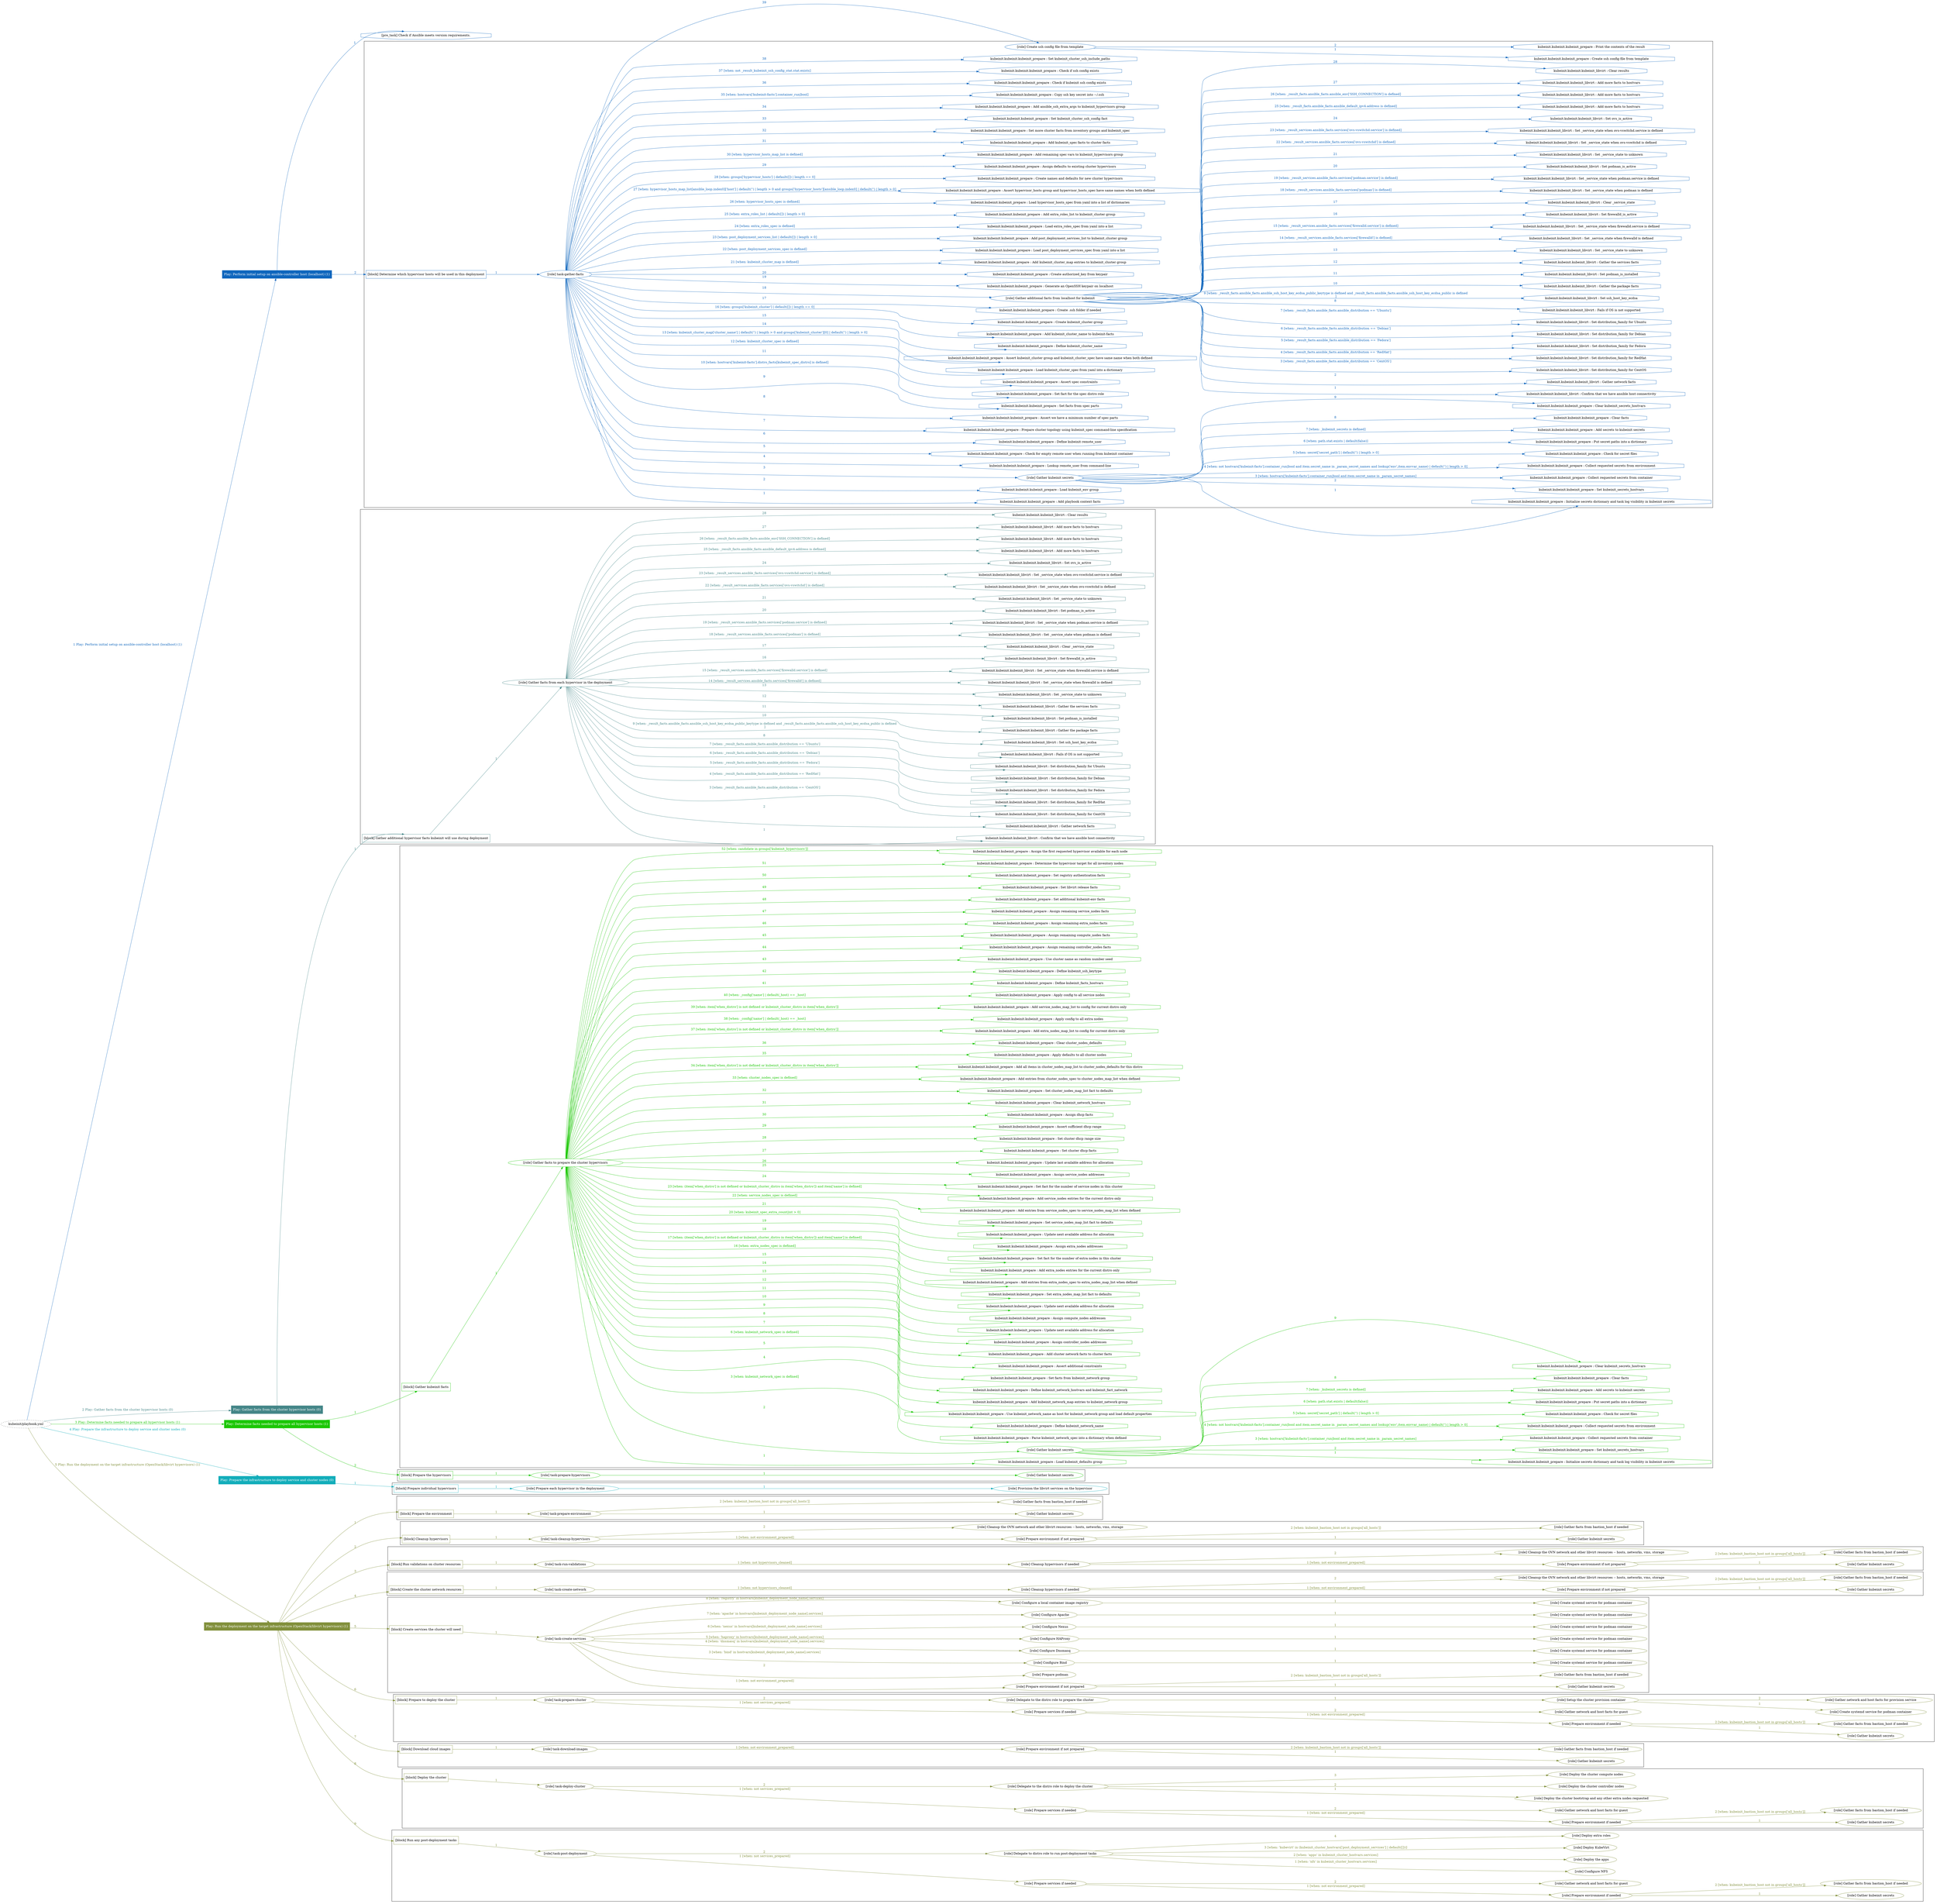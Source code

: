 digraph {
	graph [concentrate=true ordering=in rankdir=LR ratio=fill]
	edge [esep=5 sep=10]
	"kubeinit/playbook.yml" [URL="/home/runner/work/kubeinit/kubeinit/kubeinit/playbook.yml" id=playbook_b3472ba9 style=dotted]
	"kubeinit/playbook.yml" -> play_17222f9a [label="1 Play: Perform initial setup on ansible-controller host (localhost) (1)" color="#0f66bd" fontcolor="#0f66bd" id=edge_play_17222f9a labeltooltip="1 Play: Perform initial setup on ansible-controller host (localhost) (1)" tooltip="1 Play: Perform initial setup on ansible-controller host (localhost) (1)"]
	subgraph "Play: Perform initial setup on ansible-controller host (localhost) (1)" {
		play_17222f9a [label="Play: Perform initial setup on ansible-controller host (localhost) (1)" URL="/home/runner/work/kubeinit/kubeinit/kubeinit/playbook.yml" color="#0f66bd" fontcolor="#ffffff" id=play_17222f9a shape=box style=filled tooltip=localhost]
		pre_task_d20abadc [label="[pre_task] Check if Ansible meets version requirements." URL="/home/runner/work/kubeinit/kubeinit/kubeinit/playbook.yml" color="#0f66bd" id=pre_task_d20abadc shape=octagon tooltip="Check if Ansible meets version requirements."]
		play_17222f9a -> pre_task_d20abadc [label="1 " color="#0f66bd" fontcolor="#0f66bd" id=edge_pre_task_d20abadc labeltooltip="1 " tooltip="1 "]
		play_17222f9a -> block_8e9cec93 [label=2 color="#0f66bd" fontcolor="#0f66bd" id=edge_block_8e9cec93 labeltooltip=2 tooltip=2]
		subgraph cluster_block_8e9cec93 {
			block_8e9cec93 [label="[block] Determine which hypervisor hosts will be used in this deployment" URL="/home/runner/work/kubeinit/kubeinit/kubeinit/playbook.yml" color="#0f66bd" id=block_8e9cec93 labeltooltip="Determine which hypervisor hosts will be used in this deployment" shape=box tooltip="Determine which hypervisor hosts will be used in this deployment"]
			block_8e9cec93 -> role_85065c7d [label="1 " color="#0f66bd" fontcolor="#0f66bd" id=edge_role_85065c7d labeltooltip="1 " tooltip="1 "]
			subgraph "task-gather-facts" {
				role_85065c7d [label="[role] task-gather-facts" URL="/home/runner/work/kubeinit/kubeinit/kubeinit/playbook.yml" color="#0f66bd" id=role_85065c7d tooltip="task-gather-facts"]
				task_e1936771 [label="kubeinit.kubeinit.kubeinit_prepare : Add playbook context facts" URL="/home/runner/.ansible/collections/ansible_collections/kubeinit/kubeinit/roles/kubeinit_prepare/tasks/build_hypervisors_group.yml" color="#0f66bd" id=task_e1936771 shape=octagon tooltip="kubeinit.kubeinit.kubeinit_prepare : Add playbook context facts"]
				role_85065c7d -> task_e1936771 [label="1 " color="#0f66bd" fontcolor="#0f66bd" id=edge_task_e1936771 labeltooltip="1 " tooltip="1 "]
				task_84845786 [label="kubeinit.kubeinit.kubeinit_prepare : Load kubeinit_env group" URL="/home/runner/.ansible/collections/ansible_collections/kubeinit/kubeinit/roles/kubeinit_prepare/tasks/build_hypervisors_group.yml" color="#0f66bd" id=task_84845786 shape=octagon tooltip="kubeinit.kubeinit.kubeinit_prepare : Load kubeinit_env group"]
				role_85065c7d -> task_84845786 [label="2 " color="#0f66bd" fontcolor="#0f66bd" id=edge_task_84845786 labeltooltip="2 " tooltip="2 "]
				role_85065c7d -> role_a6770318 [label="3 " color="#0f66bd" fontcolor="#0f66bd" id=edge_role_a6770318 labeltooltip="3 " tooltip="3 "]
				subgraph "Gather kubeinit secrets" {
					role_a6770318 [label="[role] Gather kubeinit secrets" URL="/home/runner/.ansible/collections/ansible_collections/kubeinit/kubeinit/roles/kubeinit_prepare/tasks/build_hypervisors_group.yml" color="#0f66bd" id=role_a6770318 tooltip="Gather kubeinit secrets"]
					task_0b3711ed [label="kubeinit.kubeinit.kubeinit_prepare : Initialize secrets dictionary and task log visibility in kubeinit secrets" URL="/home/runner/.ansible/collections/ansible_collections/kubeinit/kubeinit/roles/kubeinit_prepare/tasks/gather_kubeinit_secrets.yml" color="#0f66bd" id=task_0b3711ed shape=octagon tooltip="kubeinit.kubeinit.kubeinit_prepare : Initialize secrets dictionary and task log visibility in kubeinit secrets"]
					role_a6770318 -> task_0b3711ed [label="1 " color="#0f66bd" fontcolor="#0f66bd" id=edge_task_0b3711ed labeltooltip="1 " tooltip="1 "]
					task_795346dc [label="kubeinit.kubeinit.kubeinit_prepare : Set kubeinit_secrets_hostvars" URL="/home/runner/.ansible/collections/ansible_collections/kubeinit/kubeinit/roles/kubeinit_prepare/tasks/gather_kubeinit_secrets.yml" color="#0f66bd" id=task_795346dc shape=octagon tooltip="kubeinit.kubeinit.kubeinit_prepare : Set kubeinit_secrets_hostvars"]
					role_a6770318 -> task_795346dc [label="2 " color="#0f66bd" fontcolor="#0f66bd" id=edge_task_795346dc labeltooltip="2 " tooltip="2 "]
					task_29ee8c3b [label="kubeinit.kubeinit.kubeinit_prepare : Collect requested secrets from container" URL="/home/runner/.ansible/collections/ansible_collections/kubeinit/kubeinit/roles/kubeinit_prepare/tasks/gather_kubeinit_secrets.yml" color="#0f66bd" id=task_29ee8c3b shape=octagon tooltip="kubeinit.kubeinit.kubeinit_prepare : Collect requested secrets from container"]
					role_a6770318 -> task_29ee8c3b [label="3 [when: hostvars['kubeinit-facts'].container_run|bool and item.secret_name in _param_secret_names]" color="#0f66bd" fontcolor="#0f66bd" id=edge_task_29ee8c3b labeltooltip="3 [when: hostvars['kubeinit-facts'].container_run|bool and item.secret_name in _param_secret_names]" tooltip="3 [when: hostvars['kubeinit-facts'].container_run|bool and item.secret_name in _param_secret_names]"]
					task_738952b8 [label="kubeinit.kubeinit.kubeinit_prepare : Collect requested secrets from environment" URL="/home/runner/.ansible/collections/ansible_collections/kubeinit/kubeinit/roles/kubeinit_prepare/tasks/gather_kubeinit_secrets.yml" color="#0f66bd" id=task_738952b8 shape=octagon tooltip="kubeinit.kubeinit.kubeinit_prepare : Collect requested secrets from environment"]
					role_a6770318 -> task_738952b8 [label="4 [when: not hostvars['kubeinit-facts'].container_run|bool and item.secret_name in _param_secret_names and lookup('env',item.envvar_name) | default('') | length > 0]" color="#0f66bd" fontcolor="#0f66bd" id=edge_task_738952b8 labeltooltip="4 [when: not hostvars['kubeinit-facts'].container_run|bool and item.secret_name in _param_secret_names and lookup('env',item.envvar_name) | default('') | length > 0]" tooltip="4 [when: not hostvars['kubeinit-facts'].container_run|bool and item.secret_name in _param_secret_names and lookup('env',item.envvar_name) | default('') | length > 0]"]
					task_0c575256 [label="kubeinit.kubeinit.kubeinit_prepare : Check for secret files" URL="/home/runner/.ansible/collections/ansible_collections/kubeinit/kubeinit/roles/kubeinit_prepare/tasks/gather_kubeinit_secrets.yml" color="#0f66bd" id=task_0c575256 shape=octagon tooltip="kubeinit.kubeinit.kubeinit_prepare : Check for secret files"]
					role_a6770318 -> task_0c575256 [label="5 [when: secret['secret_path'] | default('') | length > 0]" color="#0f66bd" fontcolor="#0f66bd" id=edge_task_0c575256 labeltooltip="5 [when: secret['secret_path'] | default('') | length > 0]" tooltip="5 [when: secret['secret_path'] | default('') | length > 0]"]
					task_31d4fe0e [label="kubeinit.kubeinit.kubeinit_prepare : Put secret paths into a dictionary" URL="/home/runner/.ansible/collections/ansible_collections/kubeinit/kubeinit/roles/kubeinit_prepare/tasks/gather_kubeinit_secrets.yml" color="#0f66bd" id=task_31d4fe0e shape=octagon tooltip="kubeinit.kubeinit.kubeinit_prepare : Put secret paths into a dictionary"]
					role_a6770318 -> task_31d4fe0e [label="6 [when: path.stat.exists | default(false)]" color="#0f66bd" fontcolor="#0f66bd" id=edge_task_31d4fe0e labeltooltip="6 [when: path.stat.exists | default(false)]" tooltip="6 [when: path.stat.exists | default(false)]"]
					task_b671c62f [label="kubeinit.kubeinit.kubeinit_prepare : Add secrets to kubeinit secrets" URL="/home/runner/.ansible/collections/ansible_collections/kubeinit/kubeinit/roles/kubeinit_prepare/tasks/gather_kubeinit_secrets.yml" color="#0f66bd" id=task_b671c62f shape=octagon tooltip="kubeinit.kubeinit.kubeinit_prepare : Add secrets to kubeinit secrets"]
					role_a6770318 -> task_b671c62f [label="7 [when: _kubeinit_secrets is defined]" color="#0f66bd" fontcolor="#0f66bd" id=edge_task_b671c62f labeltooltip="7 [when: _kubeinit_secrets is defined]" tooltip="7 [when: _kubeinit_secrets is defined]"]
					task_466f1d02 [label="kubeinit.kubeinit.kubeinit_prepare : Clear facts" URL="/home/runner/.ansible/collections/ansible_collections/kubeinit/kubeinit/roles/kubeinit_prepare/tasks/gather_kubeinit_secrets.yml" color="#0f66bd" id=task_466f1d02 shape=octagon tooltip="kubeinit.kubeinit.kubeinit_prepare : Clear facts"]
					role_a6770318 -> task_466f1d02 [label="8 " color="#0f66bd" fontcolor="#0f66bd" id=edge_task_466f1d02 labeltooltip="8 " tooltip="8 "]
					task_c093212b [label="kubeinit.kubeinit.kubeinit_prepare : Clear kubeinit_secrets_hostvars" URL="/home/runner/.ansible/collections/ansible_collections/kubeinit/kubeinit/roles/kubeinit_prepare/tasks/gather_kubeinit_secrets.yml" color="#0f66bd" id=task_c093212b shape=octagon tooltip="kubeinit.kubeinit.kubeinit_prepare : Clear kubeinit_secrets_hostvars"]
					role_a6770318 -> task_c093212b [label="9 " color="#0f66bd" fontcolor="#0f66bd" id=edge_task_c093212b labeltooltip="9 " tooltip="9 "]
				}
				task_7ff92dfc [label="kubeinit.kubeinit.kubeinit_prepare : Lookup remote_user from command-line" URL="/home/runner/.ansible/collections/ansible_collections/kubeinit/kubeinit/roles/kubeinit_prepare/tasks/build_hypervisors_group.yml" color="#0f66bd" id=task_7ff92dfc shape=octagon tooltip="kubeinit.kubeinit.kubeinit_prepare : Lookup remote_user from command-line"]
				role_85065c7d -> task_7ff92dfc [label="4 " color="#0f66bd" fontcolor="#0f66bd" id=edge_task_7ff92dfc labeltooltip="4 " tooltip="4 "]
				task_c3f74a71 [label="kubeinit.kubeinit.kubeinit_prepare : Check for empty remote user when running from kubeinit container" URL="/home/runner/.ansible/collections/ansible_collections/kubeinit/kubeinit/roles/kubeinit_prepare/tasks/build_hypervisors_group.yml" color="#0f66bd" id=task_c3f74a71 shape=octagon tooltip="kubeinit.kubeinit.kubeinit_prepare : Check for empty remote user when running from kubeinit container"]
				role_85065c7d -> task_c3f74a71 [label="5 " color="#0f66bd" fontcolor="#0f66bd" id=edge_task_c3f74a71 labeltooltip="5 " tooltip="5 "]
				task_d1dfe56e [label="kubeinit.kubeinit.kubeinit_prepare : Define kubeinit remote_user" URL="/home/runner/.ansible/collections/ansible_collections/kubeinit/kubeinit/roles/kubeinit_prepare/tasks/build_hypervisors_group.yml" color="#0f66bd" id=task_d1dfe56e shape=octagon tooltip="kubeinit.kubeinit.kubeinit_prepare : Define kubeinit remote_user"]
				role_85065c7d -> task_d1dfe56e [label="6 " color="#0f66bd" fontcolor="#0f66bd" id=edge_task_d1dfe56e labeltooltip="6 " tooltip="6 "]
				task_88e16d9b [label="kubeinit.kubeinit.kubeinit_prepare : Prepare cluster topology using kubeinit_spec command-line specification" URL="/home/runner/.ansible/collections/ansible_collections/kubeinit/kubeinit/roles/kubeinit_prepare/tasks/build_hypervisors_group.yml" color="#0f66bd" id=task_88e16d9b shape=octagon tooltip="kubeinit.kubeinit.kubeinit_prepare : Prepare cluster topology using kubeinit_spec command-line specification"]
				role_85065c7d -> task_88e16d9b [label="7 " color="#0f66bd" fontcolor="#0f66bd" id=edge_task_88e16d9b labeltooltip="7 " tooltip="7 "]
				task_679025f8 [label="kubeinit.kubeinit.kubeinit_prepare : Assert we have a minimum number of spec parts" URL="/home/runner/.ansible/collections/ansible_collections/kubeinit/kubeinit/roles/kubeinit_prepare/tasks/build_hypervisors_group.yml" color="#0f66bd" id=task_679025f8 shape=octagon tooltip="kubeinit.kubeinit.kubeinit_prepare : Assert we have a minimum number of spec parts"]
				role_85065c7d -> task_679025f8 [label="8 " color="#0f66bd" fontcolor="#0f66bd" id=edge_task_679025f8 labeltooltip="8 " tooltip="8 "]
				task_f529662a [label="kubeinit.kubeinit.kubeinit_prepare : Set facts from spec parts" URL="/home/runner/.ansible/collections/ansible_collections/kubeinit/kubeinit/roles/kubeinit_prepare/tasks/build_hypervisors_group.yml" color="#0f66bd" id=task_f529662a shape=octagon tooltip="kubeinit.kubeinit.kubeinit_prepare : Set facts from spec parts"]
				role_85065c7d -> task_f529662a [label="9 " color="#0f66bd" fontcolor="#0f66bd" id=edge_task_f529662a labeltooltip="9 " tooltip="9 "]
				task_896b16ec [label="kubeinit.kubeinit.kubeinit_prepare : Set fact for the spec distro role" URL="/home/runner/.ansible/collections/ansible_collections/kubeinit/kubeinit/roles/kubeinit_prepare/tasks/build_hypervisors_group.yml" color="#0f66bd" id=task_896b16ec shape=octagon tooltip="kubeinit.kubeinit.kubeinit_prepare : Set fact for the spec distro role"]
				role_85065c7d -> task_896b16ec [label="10 [when: hostvars['kubeinit-facts'].distro_facts[kubeinit_spec_distro] is defined]" color="#0f66bd" fontcolor="#0f66bd" id=edge_task_896b16ec labeltooltip="10 [when: hostvars['kubeinit-facts'].distro_facts[kubeinit_spec_distro] is defined]" tooltip="10 [when: hostvars['kubeinit-facts'].distro_facts[kubeinit_spec_distro] is defined]"]
				task_ab512c3b [label="kubeinit.kubeinit.kubeinit_prepare : Assert spec constraints" URL="/home/runner/.ansible/collections/ansible_collections/kubeinit/kubeinit/roles/kubeinit_prepare/tasks/build_hypervisors_group.yml" color="#0f66bd" id=task_ab512c3b shape=octagon tooltip="kubeinit.kubeinit.kubeinit_prepare : Assert spec constraints"]
				role_85065c7d -> task_ab512c3b [label="11 " color="#0f66bd" fontcolor="#0f66bd" id=edge_task_ab512c3b labeltooltip="11 " tooltip="11 "]
				task_ca474a86 [label="kubeinit.kubeinit.kubeinit_prepare : Load kubeinit_cluster_spec from yaml into a dictionary" URL="/home/runner/.ansible/collections/ansible_collections/kubeinit/kubeinit/roles/kubeinit_prepare/tasks/build_hypervisors_group.yml" color="#0f66bd" id=task_ca474a86 shape=octagon tooltip="kubeinit.kubeinit.kubeinit_prepare : Load kubeinit_cluster_spec from yaml into a dictionary"]
				role_85065c7d -> task_ca474a86 [label="12 [when: kubeinit_cluster_spec is defined]" color="#0f66bd" fontcolor="#0f66bd" id=edge_task_ca474a86 labeltooltip="12 [when: kubeinit_cluster_spec is defined]" tooltip="12 [when: kubeinit_cluster_spec is defined]"]
				task_a77de2a9 [label="kubeinit.kubeinit.kubeinit_prepare : Assert kubeinit_cluster group and kubeinit_cluster_spec have same name when both defined" URL="/home/runner/.ansible/collections/ansible_collections/kubeinit/kubeinit/roles/kubeinit_prepare/tasks/build_hypervisors_group.yml" color="#0f66bd" id=task_a77de2a9 shape=octagon tooltip="kubeinit.kubeinit.kubeinit_prepare : Assert kubeinit_cluster group and kubeinit_cluster_spec have same name when both defined"]
				role_85065c7d -> task_a77de2a9 [label="13 [when: kubeinit_cluster_map['cluster_name'] | default('') | length > 0 and groups['kubeinit_cluster'][0] | default('') | length > 0]" color="#0f66bd" fontcolor="#0f66bd" id=edge_task_a77de2a9 labeltooltip="13 [when: kubeinit_cluster_map['cluster_name'] | default('') | length > 0 and groups['kubeinit_cluster'][0] | default('') | length > 0]" tooltip="13 [when: kubeinit_cluster_map['cluster_name'] | default('') | length > 0 and groups['kubeinit_cluster'][0] | default('') | length > 0]"]
				task_44460efd [label="kubeinit.kubeinit.kubeinit_prepare : Define kubeinit_cluster_name" URL="/home/runner/.ansible/collections/ansible_collections/kubeinit/kubeinit/roles/kubeinit_prepare/tasks/build_hypervisors_group.yml" color="#0f66bd" id=task_44460efd shape=octagon tooltip="kubeinit.kubeinit.kubeinit_prepare : Define kubeinit_cluster_name"]
				role_85065c7d -> task_44460efd [label="14 " color="#0f66bd" fontcolor="#0f66bd" id=edge_task_44460efd labeltooltip="14 " tooltip="14 "]
				task_cdeb9316 [label="kubeinit.kubeinit.kubeinit_prepare : Add kubeinit_cluster_name to kubeinit-facts" URL="/home/runner/.ansible/collections/ansible_collections/kubeinit/kubeinit/roles/kubeinit_prepare/tasks/build_hypervisors_group.yml" color="#0f66bd" id=task_cdeb9316 shape=octagon tooltip="kubeinit.kubeinit.kubeinit_prepare : Add kubeinit_cluster_name to kubeinit-facts"]
				role_85065c7d -> task_cdeb9316 [label="15 " color="#0f66bd" fontcolor="#0f66bd" id=edge_task_cdeb9316 labeltooltip="15 " tooltip="15 "]
				task_40afa783 [label="kubeinit.kubeinit.kubeinit_prepare : Create kubeinit_cluster group" URL="/home/runner/.ansible/collections/ansible_collections/kubeinit/kubeinit/roles/kubeinit_prepare/tasks/build_hypervisors_group.yml" color="#0f66bd" id=task_40afa783 shape=octagon tooltip="kubeinit.kubeinit.kubeinit_prepare : Create kubeinit_cluster group"]
				role_85065c7d -> task_40afa783 [label="16 [when: groups['kubeinit_cluster'] | default([]) | length == 0]" color="#0f66bd" fontcolor="#0f66bd" id=edge_task_40afa783 labeltooltip="16 [when: groups['kubeinit_cluster'] | default([]) | length == 0]" tooltip="16 [when: groups['kubeinit_cluster'] | default([]) | length == 0]"]
				task_45bab74c [label="kubeinit.kubeinit.kubeinit_prepare : Create .ssh folder if needed" URL="/home/runner/.ansible/collections/ansible_collections/kubeinit/kubeinit/roles/kubeinit_prepare/tasks/build_hypervisors_group.yml" color="#0f66bd" id=task_45bab74c shape=octagon tooltip="kubeinit.kubeinit.kubeinit_prepare : Create .ssh folder if needed"]
				role_85065c7d -> task_45bab74c [label="17 " color="#0f66bd" fontcolor="#0f66bd" id=edge_task_45bab74c labeltooltip="17 " tooltip="17 "]
				role_85065c7d -> role_2db152d8 [label="18 " color="#0f66bd" fontcolor="#0f66bd" id=edge_role_2db152d8 labeltooltip="18 " tooltip="18 "]
				subgraph "Gather additional facts from localhost for kubeinit" {
					role_2db152d8 [label="[role] Gather additional facts from localhost for kubeinit" URL="/home/runner/.ansible/collections/ansible_collections/kubeinit/kubeinit/roles/kubeinit_prepare/tasks/build_hypervisors_group.yml" color="#0f66bd" id=role_2db152d8 tooltip="Gather additional facts from localhost for kubeinit"]
					task_5b7ef572 [label="kubeinit.kubeinit.kubeinit_libvirt : Confirm that we have ansible host connectivity" URL="/home/runner/.ansible/collections/ansible_collections/kubeinit/kubeinit/roles/kubeinit_libvirt/tasks/gather_host_facts.yml" color="#0f66bd" id=task_5b7ef572 shape=octagon tooltip="kubeinit.kubeinit.kubeinit_libvirt : Confirm that we have ansible host connectivity"]
					role_2db152d8 -> task_5b7ef572 [label="1 " color="#0f66bd" fontcolor="#0f66bd" id=edge_task_5b7ef572 labeltooltip="1 " tooltip="1 "]
					task_820b305c [label="kubeinit.kubeinit.kubeinit_libvirt : Gather network facts" URL="/home/runner/.ansible/collections/ansible_collections/kubeinit/kubeinit/roles/kubeinit_libvirt/tasks/gather_host_facts.yml" color="#0f66bd" id=task_820b305c shape=octagon tooltip="kubeinit.kubeinit.kubeinit_libvirt : Gather network facts"]
					role_2db152d8 -> task_820b305c [label="2 " color="#0f66bd" fontcolor="#0f66bd" id=edge_task_820b305c labeltooltip="2 " tooltip="2 "]
					task_7db3f60f [label="kubeinit.kubeinit.kubeinit_libvirt : Set distribution_family for CentOS" URL="/home/runner/.ansible/collections/ansible_collections/kubeinit/kubeinit/roles/kubeinit_libvirt/tasks/gather_host_facts.yml" color="#0f66bd" id=task_7db3f60f shape=octagon tooltip="kubeinit.kubeinit.kubeinit_libvirt : Set distribution_family for CentOS"]
					role_2db152d8 -> task_7db3f60f [label="3 [when: _result_facts.ansible_facts.ansible_distribution == 'CentOS']" color="#0f66bd" fontcolor="#0f66bd" id=edge_task_7db3f60f labeltooltip="3 [when: _result_facts.ansible_facts.ansible_distribution == 'CentOS']" tooltip="3 [when: _result_facts.ansible_facts.ansible_distribution == 'CentOS']"]
					task_edabdd27 [label="kubeinit.kubeinit.kubeinit_libvirt : Set distribution_family for RedHat" URL="/home/runner/.ansible/collections/ansible_collections/kubeinit/kubeinit/roles/kubeinit_libvirt/tasks/gather_host_facts.yml" color="#0f66bd" id=task_edabdd27 shape=octagon tooltip="kubeinit.kubeinit.kubeinit_libvirt : Set distribution_family for RedHat"]
					role_2db152d8 -> task_edabdd27 [label="4 [when: _result_facts.ansible_facts.ansible_distribution == 'RedHat']" color="#0f66bd" fontcolor="#0f66bd" id=edge_task_edabdd27 labeltooltip="4 [when: _result_facts.ansible_facts.ansible_distribution == 'RedHat']" tooltip="4 [when: _result_facts.ansible_facts.ansible_distribution == 'RedHat']"]
					task_3d516964 [label="kubeinit.kubeinit.kubeinit_libvirt : Set distribution_family for Fedora" URL="/home/runner/.ansible/collections/ansible_collections/kubeinit/kubeinit/roles/kubeinit_libvirt/tasks/gather_host_facts.yml" color="#0f66bd" id=task_3d516964 shape=octagon tooltip="kubeinit.kubeinit.kubeinit_libvirt : Set distribution_family for Fedora"]
					role_2db152d8 -> task_3d516964 [label="5 [when: _result_facts.ansible_facts.ansible_distribution == 'Fedora']" color="#0f66bd" fontcolor="#0f66bd" id=edge_task_3d516964 labeltooltip="5 [when: _result_facts.ansible_facts.ansible_distribution == 'Fedora']" tooltip="5 [when: _result_facts.ansible_facts.ansible_distribution == 'Fedora']"]
					task_48f2914e [label="kubeinit.kubeinit.kubeinit_libvirt : Set distribution_family for Debian" URL="/home/runner/.ansible/collections/ansible_collections/kubeinit/kubeinit/roles/kubeinit_libvirt/tasks/gather_host_facts.yml" color="#0f66bd" id=task_48f2914e shape=octagon tooltip="kubeinit.kubeinit.kubeinit_libvirt : Set distribution_family for Debian"]
					role_2db152d8 -> task_48f2914e [label="6 [when: _result_facts.ansible_facts.ansible_distribution == 'Debian']" color="#0f66bd" fontcolor="#0f66bd" id=edge_task_48f2914e labeltooltip="6 [when: _result_facts.ansible_facts.ansible_distribution == 'Debian']" tooltip="6 [when: _result_facts.ansible_facts.ansible_distribution == 'Debian']"]
					task_9b8d4356 [label="kubeinit.kubeinit.kubeinit_libvirt : Set distribution_family for Ubuntu" URL="/home/runner/.ansible/collections/ansible_collections/kubeinit/kubeinit/roles/kubeinit_libvirt/tasks/gather_host_facts.yml" color="#0f66bd" id=task_9b8d4356 shape=octagon tooltip="kubeinit.kubeinit.kubeinit_libvirt : Set distribution_family for Ubuntu"]
					role_2db152d8 -> task_9b8d4356 [label="7 [when: _result_facts.ansible_facts.ansible_distribution == 'Ubuntu']" color="#0f66bd" fontcolor="#0f66bd" id=edge_task_9b8d4356 labeltooltip="7 [when: _result_facts.ansible_facts.ansible_distribution == 'Ubuntu']" tooltip="7 [when: _result_facts.ansible_facts.ansible_distribution == 'Ubuntu']"]
					task_f4ae9f8a [label="kubeinit.kubeinit.kubeinit_libvirt : Fails if OS is not supported" URL="/home/runner/.ansible/collections/ansible_collections/kubeinit/kubeinit/roles/kubeinit_libvirt/tasks/gather_host_facts.yml" color="#0f66bd" id=task_f4ae9f8a shape=octagon tooltip="kubeinit.kubeinit.kubeinit_libvirt : Fails if OS is not supported"]
					role_2db152d8 -> task_f4ae9f8a [label="8 " color="#0f66bd" fontcolor="#0f66bd" id=edge_task_f4ae9f8a labeltooltip="8 " tooltip="8 "]
					task_dd1e57de [label="kubeinit.kubeinit.kubeinit_libvirt : Set ssh_host_key_ecdsa" URL="/home/runner/.ansible/collections/ansible_collections/kubeinit/kubeinit/roles/kubeinit_libvirt/tasks/gather_host_facts.yml" color="#0f66bd" id=task_dd1e57de shape=octagon tooltip="kubeinit.kubeinit.kubeinit_libvirt : Set ssh_host_key_ecdsa"]
					role_2db152d8 -> task_dd1e57de [label="9 [when: _result_facts.ansible_facts.ansible_ssh_host_key_ecdsa_public_keytype is defined and _result_facts.ansible_facts.ansible_ssh_host_key_ecdsa_public is defined
]" color="#0f66bd" fontcolor="#0f66bd" id=edge_task_dd1e57de labeltooltip="9 [when: _result_facts.ansible_facts.ansible_ssh_host_key_ecdsa_public_keytype is defined and _result_facts.ansible_facts.ansible_ssh_host_key_ecdsa_public is defined
]" tooltip="9 [when: _result_facts.ansible_facts.ansible_ssh_host_key_ecdsa_public_keytype is defined and _result_facts.ansible_facts.ansible_ssh_host_key_ecdsa_public is defined
]"]
					task_57cf800c [label="kubeinit.kubeinit.kubeinit_libvirt : Gather the package facts" URL="/home/runner/.ansible/collections/ansible_collections/kubeinit/kubeinit/roles/kubeinit_libvirt/tasks/gather_host_facts.yml" color="#0f66bd" id=task_57cf800c shape=octagon tooltip="kubeinit.kubeinit.kubeinit_libvirt : Gather the package facts"]
					role_2db152d8 -> task_57cf800c [label="10 " color="#0f66bd" fontcolor="#0f66bd" id=edge_task_57cf800c labeltooltip="10 " tooltip="10 "]
					task_f7f9d848 [label="kubeinit.kubeinit.kubeinit_libvirt : Set podman_is_installed" URL="/home/runner/.ansible/collections/ansible_collections/kubeinit/kubeinit/roles/kubeinit_libvirt/tasks/gather_host_facts.yml" color="#0f66bd" id=task_f7f9d848 shape=octagon tooltip="kubeinit.kubeinit.kubeinit_libvirt : Set podman_is_installed"]
					role_2db152d8 -> task_f7f9d848 [label="11 " color="#0f66bd" fontcolor="#0f66bd" id=edge_task_f7f9d848 labeltooltip="11 " tooltip="11 "]
					task_ec1cb1b9 [label="kubeinit.kubeinit.kubeinit_libvirt : Gather the services facts" URL="/home/runner/.ansible/collections/ansible_collections/kubeinit/kubeinit/roles/kubeinit_libvirt/tasks/gather_host_facts.yml" color="#0f66bd" id=task_ec1cb1b9 shape=octagon tooltip="kubeinit.kubeinit.kubeinit_libvirt : Gather the services facts"]
					role_2db152d8 -> task_ec1cb1b9 [label="12 " color="#0f66bd" fontcolor="#0f66bd" id=edge_task_ec1cb1b9 labeltooltip="12 " tooltip="12 "]
					task_c92d7388 [label="kubeinit.kubeinit.kubeinit_libvirt : Set _service_state to unknown" URL="/home/runner/.ansible/collections/ansible_collections/kubeinit/kubeinit/roles/kubeinit_libvirt/tasks/gather_host_facts.yml" color="#0f66bd" id=task_c92d7388 shape=octagon tooltip="kubeinit.kubeinit.kubeinit_libvirt : Set _service_state to unknown"]
					role_2db152d8 -> task_c92d7388 [label="13 " color="#0f66bd" fontcolor="#0f66bd" id=edge_task_c92d7388 labeltooltip="13 " tooltip="13 "]
					task_e9f4a8f6 [label="kubeinit.kubeinit.kubeinit_libvirt : Set _service_state when firewalld is defined" URL="/home/runner/.ansible/collections/ansible_collections/kubeinit/kubeinit/roles/kubeinit_libvirt/tasks/gather_host_facts.yml" color="#0f66bd" id=task_e9f4a8f6 shape=octagon tooltip="kubeinit.kubeinit.kubeinit_libvirt : Set _service_state when firewalld is defined"]
					role_2db152d8 -> task_e9f4a8f6 [label="14 [when: _result_services.ansible_facts.services['firewalld'] is defined]" color="#0f66bd" fontcolor="#0f66bd" id=edge_task_e9f4a8f6 labeltooltip="14 [when: _result_services.ansible_facts.services['firewalld'] is defined]" tooltip="14 [when: _result_services.ansible_facts.services['firewalld'] is defined]"]
					task_707bfd3c [label="kubeinit.kubeinit.kubeinit_libvirt : Set _service_state when firewalld.service is defined" URL="/home/runner/.ansible/collections/ansible_collections/kubeinit/kubeinit/roles/kubeinit_libvirt/tasks/gather_host_facts.yml" color="#0f66bd" id=task_707bfd3c shape=octagon tooltip="kubeinit.kubeinit.kubeinit_libvirt : Set _service_state when firewalld.service is defined"]
					role_2db152d8 -> task_707bfd3c [label="15 [when: _result_services.ansible_facts.services['firewalld.service'] is defined]" color="#0f66bd" fontcolor="#0f66bd" id=edge_task_707bfd3c labeltooltip="15 [when: _result_services.ansible_facts.services['firewalld.service'] is defined]" tooltip="15 [when: _result_services.ansible_facts.services['firewalld.service'] is defined]"]
					task_bdd92332 [label="kubeinit.kubeinit.kubeinit_libvirt : Set firewalld_is_active" URL="/home/runner/.ansible/collections/ansible_collections/kubeinit/kubeinit/roles/kubeinit_libvirt/tasks/gather_host_facts.yml" color="#0f66bd" id=task_bdd92332 shape=octagon tooltip="kubeinit.kubeinit.kubeinit_libvirt : Set firewalld_is_active"]
					role_2db152d8 -> task_bdd92332 [label="16 " color="#0f66bd" fontcolor="#0f66bd" id=edge_task_bdd92332 labeltooltip="16 " tooltip="16 "]
					task_5a44fd7a [label="kubeinit.kubeinit.kubeinit_libvirt : Clear _service_state" URL="/home/runner/.ansible/collections/ansible_collections/kubeinit/kubeinit/roles/kubeinit_libvirt/tasks/gather_host_facts.yml" color="#0f66bd" id=task_5a44fd7a shape=octagon tooltip="kubeinit.kubeinit.kubeinit_libvirt : Clear _service_state"]
					role_2db152d8 -> task_5a44fd7a [label="17 " color="#0f66bd" fontcolor="#0f66bd" id=edge_task_5a44fd7a labeltooltip="17 " tooltip="17 "]
					task_1c33d4a3 [label="kubeinit.kubeinit.kubeinit_libvirt : Set _service_state when podman is defined" URL="/home/runner/.ansible/collections/ansible_collections/kubeinit/kubeinit/roles/kubeinit_libvirt/tasks/gather_host_facts.yml" color="#0f66bd" id=task_1c33d4a3 shape=octagon tooltip="kubeinit.kubeinit.kubeinit_libvirt : Set _service_state when podman is defined"]
					role_2db152d8 -> task_1c33d4a3 [label="18 [when: _result_services.ansible_facts.services['podman'] is defined]" color="#0f66bd" fontcolor="#0f66bd" id=edge_task_1c33d4a3 labeltooltip="18 [when: _result_services.ansible_facts.services['podman'] is defined]" tooltip="18 [when: _result_services.ansible_facts.services['podman'] is defined]"]
					task_c3470750 [label="kubeinit.kubeinit.kubeinit_libvirt : Set _service_state when podman.service is defined" URL="/home/runner/.ansible/collections/ansible_collections/kubeinit/kubeinit/roles/kubeinit_libvirt/tasks/gather_host_facts.yml" color="#0f66bd" id=task_c3470750 shape=octagon tooltip="kubeinit.kubeinit.kubeinit_libvirt : Set _service_state when podman.service is defined"]
					role_2db152d8 -> task_c3470750 [label="19 [when: _result_services.ansible_facts.services['podman.service'] is defined]" color="#0f66bd" fontcolor="#0f66bd" id=edge_task_c3470750 labeltooltip="19 [when: _result_services.ansible_facts.services['podman.service'] is defined]" tooltip="19 [when: _result_services.ansible_facts.services['podman.service'] is defined]"]
					task_206d1cda [label="kubeinit.kubeinit.kubeinit_libvirt : Set podman_is_active" URL="/home/runner/.ansible/collections/ansible_collections/kubeinit/kubeinit/roles/kubeinit_libvirt/tasks/gather_host_facts.yml" color="#0f66bd" id=task_206d1cda shape=octagon tooltip="kubeinit.kubeinit.kubeinit_libvirt : Set podman_is_active"]
					role_2db152d8 -> task_206d1cda [label="20 " color="#0f66bd" fontcolor="#0f66bd" id=edge_task_206d1cda labeltooltip="20 " tooltip="20 "]
					task_cba41a1b [label="kubeinit.kubeinit.kubeinit_libvirt : Set _service_state to unknown" URL="/home/runner/.ansible/collections/ansible_collections/kubeinit/kubeinit/roles/kubeinit_libvirt/tasks/gather_host_facts.yml" color="#0f66bd" id=task_cba41a1b shape=octagon tooltip="kubeinit.kubeinit.kubeinit_libvirt : Set _service_state to unknown"]
					role_2db152d8 -> task_cba41a1b [label="21 " color="#0f66bd" fontcolor="#0f66bd" id=edge_task_cba41a1b labeltooltip="21 " tooltip="21 "]
					task_c6839af4 [label="kubeinit.kubeinit.kubeinit_libvirt : Set _service_state when ovs-vswitchd is defined" URL="/home/runner/.ansible/collections/ansible_collections/kubeinit/kubeinit/roles/kubeinit_libvirt/tasks/gather_host_facts.yml" color="#0f66bd" id=task_c6839af4 shape=octagon tooltip="kubeinit.kubeinit.kubeinit_libvirt : Set _service_state when ovs-vswitchd is defined"]
					role_2db152d8 -> task_c6839af4 [label="22 [when: _result_services.ansible_facts.services['ovs-vswitchd'] is defined]" color="#0f66bd" fontcolor="#0f66bd" id=edge_task_c6839af4 labeltooltip="22 [when: _result_services.ansible_facts.services['ovs-vswitchd'] is defined]" tooltip="22 [when: _result_services.ansible_facts.services['ovs-vswitchd'] is defined]"]
					task_f687f90f [label="kubeinit.kubeinit.kubeinit_libvirt : Set _service_state when ovs-vswitchd.service is defined" URL="/home/runner/.ansible/collections/ansible_collections/kubeinit/kubeinit/roles/kubeinit_libvirt/tasks/gather_host_facts.yml" color="#0f66bd" id=task_f687f90f shape=octagon tooltip="kubeinit.kubeinit.kubeinit_libvirt : Set _service_state when ovs-vswitchd.service is defined"]
					role_2db152d8 -> task_f687f90f [label="23 [when: _result_services.ansible_facts.services['ovs-vswitchd.service'] is defined]" color="#0f66bd" fontcolor="#0f66bd" id=edge_task_f687f90f labeltooltip="23 [when: _result_services.ansible_facts.services['ovs-vswitchd.service'] is defined]" tooltip="23 [when: _result_services.ansible_facts.services['ovs-vswitchd.service'] is defined]"]
					task_d2c80c3f [label="kubeinit.kubeinit.kubeinit_libvirt : Set ovs_is_active" URL="/home/runner/.ansible/collections/ansible_collections/kubeinit/kubeinit/roles/kubeinit_libvirt/tasks/gather_host_facts.yml" color="#0f66bd" id=task_d2c80c3f shape=octagon tooltip="kubeinit.kubeinit.kubeinit_libvirt : Set ovs_is_active"]
					role_2db152d8 -> task_d2c80c3f [label="24 " color="#0f66bd" fontcolor="#0f66bd" id=edge_task_d2c80c3f labeltooltip="24 " tooltip="24 "]
					task_cee473c7 [label="kubeinit.kubeinit.kubeinit_libvirt : Add more facts to hostvars" URL="/home/runner/.ansible/collections/ansible_collections/kubeinit/kubeinit/roles/kubeinit_libvirt/tasks/gather_host_facts.yml" color="#0f66bd" id=task_cee473c7 shape=octagon tooltip="kubeinit.kubeinit.kubeinit_libvirt : Add more facts to hostvars"]
					role_2db152d8 -> task_cee473c7 [label="25 [when: _result_facts.ansible_facts.ansible_default_ipv4.address is defined]" color="#0f66bd" fontcolor="#0f66bd" id=edge_task_cee473c7 labeltooltip="25 [when: _result_facts.ansible_facts.ansible_default_ipv4.address is defined]" tooltip="25 [when: _result_facts.ansible_facts.ansible_default_ipv4.address is defined]"]
					task_a6585e4c [label="kubeinit.kubeinit.kubeinit_libvirt : Add more facts to hostvars" URL="/home/runner/.ansible/collections/ansible_collections/kubeinit/kubeinit/roles/kubeinit_libvirt/tasks/gather_host_facts.yml" color="#0f66bd" id=task_a6585e4c shape=octagon tooltip="kubeinit.kubeinit.kubeinit_libvirt : Add more facts to hostvars"]
					role_2db152d8 -> task_a6585e4c [label="26 [when: _result_facts.ansible_facts.ansible_env['SSH_CONNECTION'] is defined]" color="#0f66bd" fontcolor="#0f66bd" id=edge_task_a6585e4c labeltooltip="26 [when: _result_facts.ansible_facts.ansible_env['SSH_CONNECTION'] is defined]" tooltip="26 [when: _result_facts.ansible_facts.ansible_env['SSH_CONNECTION'] is defined]"]
					task_16b522d5 [label="kubeinit.kubeinit.kubeinit_libvirt : Add more facts to hostvars" URL="/home/runner/.ansible/collections/ansible_collections/kubeinit/kubeinit/roles/kubeinit_libvirt/tasks/gather_host_facts.yml" color="#0f66bd" id=task_16b522d5 shape=octagon tooltip="kubeinit.kubeinit.kubeinit_libvirt : Add more facts to hostvars"]
					role_2db152d8 -> task_16b522d5 [label="27 " color="#0f66bd" fontcolor="#0f66bd" id=edge_task_16b522d5 labeltooltip="27 " tooltip="27 "]
					task_a5329d40 [label="kubeinit.kubeinit.kubeinit_libvirt : Clear results" URL="/home/runner/.ansible/collections/ansible_collections/kubeinit/kubeinit/roles/kubeinit_libvirt/tasks/gather_host_facts.yml" color="#0f66bd" id=task_a5329d40 shape=octagon tooltip="kubeinit.kubeinit.kubeinit_libvirt : Clear results"]
					role_2db152d8 -> task_a5329d40 [label="28 " color="#0f66bd" fontcolor="#0f66bd" id=edge_task_a5329d40 labeltooltip="28 " tooltip="28 "]
				}
				task_e0e3e3e8 [label="kubeinit.kubeinit.kubeinit_prepare : Generate an OpenSSH keypair on localhost" URL="/home/runner/.ansible/collections/ansible_collections/kubeinit/kubeinit/roles/kubeinit_prepare/tasks/build_hypervisors_group.yml" color="#0f66bd" id=task_e0e3e3e8 shape=octagon tooltip="kubeinit.kubeinit.kubeinit_prepare : Generate an OpenSSH keypair on localhost"]
				role_85065c7d -> task_e0e3e3e8 [label="19 " color="#0f66bd" fontcolor="#0f66bd" id=edge_task_e0e3e3e8 labeltooltip="19 " tooltip="19 "]
				task_20404510 [label="kubeinit.kubeinit.kubeinit_prepare : Create authorized_key from keypair" URL="/home/runner/.ansible/collections/ansible_collections/kubeinit/kubeinit/roles/kubeinit_prepare/tasks/build_hypervisors_group.yml" color="#0f66bd" id=task_20404510 shape=octagon tooltip="kubeinit.kubeinit.kubeinit_prepare : Create authorized_key from keypair"]
				role_85065c7d -> task_20404510 [label="20 " color="#0f66bd" fontcolor="#0f66bd" id=edge_task_20404510 labeltooltip="20 " tooltip="20 "]
				task_5423dd41 [label="kubeinit.kubeinit.kubeinit_prepare : Add kubeinit_cluster_map entries to kubeinit_cluster group" URL="/home/runner/.ansible/collections/ansible_collections/kubeinit/kubeinit/roles/kubeinit_prepare/tasks/build_hypervisors_group.yml" color="#0f66bd" id=task_5423dd41 shape=octagon tooltip="kubeinit.kubeinit.kubeinit_prepare : Add kubeinit_cluster_map entries to kubeinit_cluster group"]
				role_85065c7d -> task_5423dd41 [label="21 [when: kubeinit_cluster_map is defined]" color="#0f66bd" fontcolor="#0f66bd" id=edge_task_5423dd41 labeltooltip="21 [when: kubeinit_cluster_map is defined]" tooltip="21 [when: kubeinit_cluster_map is defined]"]
				task_bd2fb55d [label="kubeinit.kubeinit.kubeinit_prepare : Load post_deployment_services_spec from yaml into a list" URL="/home/runner/.ansible/collections/ansible_collections/kubeinit/kubeinit/roles/kubeinit_prepare/tasks/build_hypervisors_group.yml" color="#0f66bd" id=task_bd2fb55d shape=octagon tooltip="kubeinit.kubeinit.kubeinit_prepare : Load post_deployment_services_spec from yaml into a list"]
				role_85065c7d -> task_bd2fb55d [label="22 [when: post_deployment_services_spec is defined]" color="#0f66bd" fontcolor="#0f66bd" id=edge_task_bd2fb55d labeltooltip="22 [when: post_deployment_services_spec is defined]" tooltip="22 [when: post_deployment_services_spec is defined]"]
				task_8eb015e0 [label="kubeinit.kubeinit.kubeinit_prepare : Add post_deployment_services_list to kubeinit_cluster group" URL="/home/runner/.ansible/collections/ansible_collections/kubeinit/kubeinit/roles/kubeinit_prepare/tasks/build_hypervisors_group.yml" color="#0f66bd" id=task_8eb015e0 shape=octagon tooltip="kubeinit.kubeinit.kubeinit_prepare : Add post_deployment_services_list to kubeinit_cluster group"]
				role_85065c7d -> task_8eb015e0 [label="23 [when: post_deployment_services_list | default([]) | length > 0]" color="#0f66bd" fontcolor="#0f66bd" id=edge_task_8eb015e0 labeltooltip="23 [when: post_deployment_services_list | default([]) | length > 0]" tooltip="23 [when: post_deployment_services_list | default([]) | length > 0]"]
				task_7fd84bca [label="kubeinit.kubeinit.kubeinit_prepare : Load extra_roles_spec from yaml into a list" URL="/home/runner/.ansible/collections/ansible_collections/kubeinit/kubeinit/roles/kubeinit_prepare/tasks/build_hypervisors_group.yml" color="#0f66bd" id=task_7fd84bca shape=octagon tooltip="kubeinit.kubeinit.kubeinit_prepare : Load extra_roles_spec from yaml into a list"]
				role_85065c7d -> task_7fd84bca [label="24 [when: extra_roles_spec is defined]" color="#0f66bd" fontcolor="#0f66bd" id=edge_task_7fd84bca labeltooltip="24 [when: extra_roles_spec is defined]" tooltip="24 [when: extra_roles_spec is defined]"]
				task_a85ff295 [label="kubeinit.kubeinit.kubeinit_prepare : Add extra_roles_list to kubeinit_cluster group" URL="/home/runner/.ansible/collections/ansible_collections/kubeinit/kubeinit/roles/kubeinit_prepare/tasks/build_hypervisors_group.yml" color="#0f66bd" id=task_a85ff295 shape=octagon tooltip="kubeinit.kubeinit.kubeinit_prepare : Add extra_roles_list to kubeinit_cluster group"]
				role_85065c7d -> task_a85ff295 [label="25 [when: extra_roles_list | default([]) | length > 0]" color="#0f66bd" fontcolor="#0f66bd" id=edge_task_a85ff295 labeltooltip="25 [when: extra_roles_list | default([]) | length > 0]" tooltip="25 [when: extra_roles_list | default([]) | length > 0]"]
				task_c7b98cdb [label="kubeinit.kubeinit.kubeinit_prepare : Load hypervisor_hosts_spec from yaml into a list of dictionaries" URL="/home/runner/.ansible/collections/ansible_collections/kubeinit/kubeinit/roles/kubeinit_prepare/tasks/build_hypervisors_group.yml" color="#0f66bd" id=task_c7b98cdb shape=octagon tooltip="kubeinit.kubeinit.kubeinit_prepare : Load hypervisor_hosts_spec from yaml into a list of dictionaries"]
				role_85065c7d -> task_c7b98cdb [label="26 [when: hypervisor_hosts_spec is defined]" color="#0f66bd" fontcolor="#0f66bd" id=edge_task_c7b98cdb labeltooltip="26 [when: hypervisor_hosts_spec is defined]" tooltip="26 [when: hypervisor_hosts_spec is defined]"]
				task_6d88c5b5 [label="kubeinit.kubeinit.kubeinit_prepare : Assert hypervisor_hosts group and hypervisor_hosts_spec have same names when both defined" URL="/home/runner/.ansible/collections/ansible_collections/kubeinit/kubeinit/roles/kubeinit_prepare/tasks/build_hypervisors_group.yml" color="#0f66bd" id=task_6d88c5b5 shape=octagon tooltip="kubeinit.kubeinit.kubeinit_prepare : Assert hypervisor_hosts group and hypervisor_hosts_spec have same names when both defined"]
				role_85065c7d -> task_6d88c5b5 [label="27 [when: hypervisor_hosts_map_list[ansible_loop.index0]['host'] | default('') | length > 0 and groups['hypervisor_hosts'][ansible_loop.index0] | default('') | length > 0]" color="#0f66bd" fontcolor="#0f66bd" id=edge_task_6d88c5b5 labeltooltip="27 [when: hypervisor_hosts_map_list[ansible_loop.index0]['host'] | default('') | length > 0 and groups['hypervisor_hosts'][ansible_loop.index0] | default('') | length > 0]" tooltip="27 [when: hypervisor_hosts_map_list[ansible_loop.index0]['host'] | default('') | length > 0 and groups['hypervisor_hosts'][ansible_loop.index0] | default('') | length > 0]"]
				task_9f881249 [label="kubeinit.kubeinit.kubeinit_prepare : Create names and defaults for new cluster hypervisors" URL="/home/runner/.ansible/collections/ansible_collections/kubeinit/kubeinit/roles/kubeinit_prepare/tasks/build_hypervisors_group.yml" color="#0f66bd" id=task_9f881249 shape=octagon tooltip="kubeinit.kubeinit.kubeinit_prepare : Create names and defaults for new cluster hypervisors"]
				role_85065c7d -> task_9f881249 [label="28 [when: groups['hypervisor_hosts'] | default([]) | length == 0]" color="#0f66bd" fontcolor="#0f66bd" id=edge_task_9f881249 labeltooltip="28 [when: groups['hypervisor_hosts'] | default([]) | length == 0]" tooltip="28 [when: groups['hypervisor_hosts'] | default([]) | length == 0]"]
				task_50768eb9 [label="kubeinit.kubeinit.kubeinit_prepare : Assign defaults to existing cluster hypervisors" URL="/home/runner/.ansible/collections/ansible_collections/kubeinit/kubeinit/roles/kubeinit_prepare/tasks/build_hypervisors_group.yml" color="#0f66bd" id=task_50768eb9 shape=octagon tooltip="kubeinit.kubeinit.kubeinit_prepare : Assign defaults to existing cluster hypervisors"]
				role_85065c7d -> task_50768eb9 [label="29 " color="#0f66bd" fontcolor="#0f66bd" id=edge_task_50768eb9 labeltooltip="29 " tooltip="29 "]
				task_6977d745 [label="kubeinit.kubeinit.kubeinit_prepare : Add remaining spec vars to kubeinit_hypervisors group" URL="/home/runner/.ansible/collections/ansible_collections/kubeinit/kubeinit/roles/kubeinit_prepare/tasks/build_hypervisors_group.yml" color="#0f66bd" id=task_6977d745 shape=octagon tooltip="kubeinit.kubeinit.kubeinit_prepare : Add remaining spec vars to kubeinit_hypervisors group"]
				role_85065c7d -> task_6977d745 [label="30 [when: hypervisor_hosts_map_list is defined]" color="#0f66bd" fontcolor="#0f66bd" id=edge_task_6977d745 labeltooltip="30 [when: hypervisor_hosts_map_list is defined]" tooltip="30 [when: hypervisor_hosts_map_list is defined]"]
				task_5012571c [label="kubeinit.kubeinit.kubeinit_prepare : Add kubeinit_spec facts to cluster facts" URL="/home/runner/.ansible/collections/ansible_collections/kubeinit/kubeinit/roles/kubeinit_prepare/tasks/build_hypervisors_group.yml" color="#0f66bd" id=task_5012571c shape=octagon tooltip="kubeinit.kubeinit.kubeinit_prepare : Add kubeinit_spec facts to cluster facts"]
				role_85065c7d -> task_5012571c [label="31 " color="#0f66bd" fontcolor="#0f66bd" id=edge_task_5012571c labeltooltip="31 " tooltip="31 "]
				task_5c187096 [label="kubeinit.kubeinit.kubeinit_prepare : Set more cluster facts from inventory groups and kubeinit_spec" URL="/home/runner/.ansible/collections/ansible_collections/kubeinit/kubeinit/roles/kubeinit_prepare/tasks/build_hypervisors_group.yml" color="#0f66bd" id=task_5c187096 shape=octagon tooltip="kubeinit.kubeinit.kubeinit_prepare : Set more cluster facts from inventory groups and kubeinit_spec"]
				role_85065c7d -> task_5c187096 [label="32 " color="#0f66bd" fontcolor="#0f66bd" id=edge_task_5c187096 labeltooltip="32 " tooltip="32 "]
				task_3fb1b253 [label="kubeinit.kubeinit.kubeinit_prepare : Set kubeinit_cluster_ssh_config fact" URL="/home/runner/.ansible/collections/ansible_collections/kubeinit/kubeinit/roles/kubeinit_prepare/tasks/build_hypervisors_group.yml" color="#0f66bd" id=task_3fb1b253 shape=octagon tooltip="kubeinit.kubeinit.kubeinit_prepare : Set kubeinit_cluster_ssh_config fact"]
				role_85065c7d -> task_3fb1b253 [label="33 " color="#0f66bd" fontcolor="#0f66bd" id=edge_task_3fb1b253 labeltooltip="33 " tooltip="33 "]
				task_e807dc79 [label="kubeinit.kubeinit.kubeinit_prepare : Add ansible_ssh_extra_args to kubeinit_hypervisors group" URL="/home/runner/.ansible/collections/ansible_collections/kubeinit/kubeinit/roles/kubeinit_prepare/tasks/build_hypervisors_group.yml" color="#0f66bd" id=task_e807dc79 shape=octagon tooltip="kubeinit.kubeinit.kubeinit_prepare : Add ansible_ssh_extra_args to kubeinit_hypervisors group"]
				role_85065c7d -> task_e807dc79 [label="34 " color="#0f66bd" fontcolor="#0f66bd" id=edge_task_e807dc79 labeltooltip="34 " tooltip="34 "]
				task_eecb4261 [label="kubeinit.kubeinit.kubeinit_prepare : Copy ssh key secret into ~/.ssh" URL="/home/runner/.ansible/collections/ansible_collections/kubeinit/kubeinit/roles/kubeinit_prepare/tasks/build_hypervisors_group.yml" color="#0f66bd" id=task_eecb4261 shape=octagon tooltip="kubeinit.kubeinit.kubeinit_prepare : Copy ssh key secret into ~/.ssh"]
				role_85065c7d -> task_eecb4261 [label="35 [when: hostvars['kubeinit-facts'].container_run|bool]" color="#0f66bd" fontcolor="#0f66bd" id=edge_task_eecb4261 labeltooltip="35 [when: hostvars['kubeinit-facts'].container_run|bool]" tooltip="35 [when: hostvars['kubeinit-facts'].container_run|bool]"]
				task_1c4f7cfb [label="kubeinit.kubeinit.kubeinit_prepare : Check if kubeinit ssh config exists" URL="/home/runner/.ansible/collections/ansible_collections/kubeinit/kubeinit/roles/kubeinit_prepare/tasks/build_hypervisors_group.yml" color="#0f66bd" id=task_1c4f7cfb shape=octagon tooltip="kubeinit.kubeinit.kubeinit_prepare : Check if kubeinit ssh config exists"]
				role_85065c7d -> task_1c4f7cfb [label="36 " color="#0f66bd" fontcolor="#0f66bd" id=edge_task_1c4f7cfb labeltooltip="36 " tooltip="36 "]
				task_38a4dde8 [label="kubeinit.kubeinit.kubeinit_prepare : Check if ssh config exists" URL="/home/runner/.ansible/collections/ansible_collections/kubeinit/kubeinit/roles/kubeinit_prepare/tasks/build_hypervisors_group.yml" color="#0f66bd" id=task_38a4dde8 shape=octagon tooltip="kubeinit.kubeinit.kubeinit_prepare : Check if ssh config exists"]
				role_85065c7d -> task_38a4dde8 [label="37 [when: not _result_kubeinit_ssh_config_stat.stat.exists]" color="#0f66bd" fontcolor="#0f66bd" id=edge_task_38a4dde8 labeltooltip="37 [when: not _result_kubeinit_ssh_config_stat.stat.exists]" tooltip="37 [when: not _result_kubeinit_ssh_config_stat.stat.exists]"]
				task_9e31a379 [label="kubeinit.kubeinit.kubeinit_prepare : Set kubeinit_cluster_ssh_include_paths" URL="/home/runner/.ansible/collections/ansible_collections/kubeinit/kubeinit/roles/kubeinit_prepare/tasks/build_hypervisors_group.yml" color="#0f66bd" id=task_9e31a379 shape=octagon tooltip="kubeinit.kubeinit.kubeinit_prepare : Set kubeinit_cluster_ssh_include_paths"]
				role_85065c7d -> task_9e31a379 [label="38 " color="#0f66bd" fontcolor="#0f66bd" id=edge_task_9e31a379 labeltooltip="38 " tooltip="38 "]
				role_85065c7d -> role_7ede7a4d [label="39 " color="#0f66bd" fontcolor="#0f66bd" id=edge_role_7ede7a4d labeltooltip="39 " tooltip="39 "]
				subgraph "Create ssh config file from template" {
					role_7ede7a4d [label="[role] Create ssh config file from template" URL="/home/runner/.ansible/collections/ansible_collections/kubeinit/kubeinit/roles/kubeinit_prepare/tasks/build_hypervisors_group.yml" color="#0f66bd" id=role_7ede7a4d tooltip="Create ssh config file from template"]
					task_98bbfe0f [label="kubeinit.kubeinit.kubeinit_prepare : Create ssh config file from template" URL="/home/runner/.ansible/collections/ansible_collections/kubeinit/kubeinit/roles/kubeinit_prepare/tasks/create_host_ssh_config.yml" color="#0f66bd" id=task_98bbfe0f shape=octagon tooltip="kubeinit.kubeinit.kubeinit_prepare : Create ssh config file from template"]
					role_7ede7a4d -> task_98bbfe0f [label="1 " color="#0f66bd" fontcolor="#0f66bd" id=edge_task_98bbfe0f labeltooltip="1 " tooltip="1 "]
					task_c5beaeee [label="kubeinit.kubeinit.kubeinit_prepare : Print the contents of the result" URL="/home/runner/.ansible/collections/ansible_collections/kubeinit/kubeinit/roles/kubeinit_prepare/tasks/create_host_ssh_config.yml" color="#0f66bd" id=task_c5beaeee shape=octagon tooltip="kubeinit.kubeinit.kubeinit_prepare : Print the contents of the result"]
					role_7ede7a4d -> task_c5beaeee [label="2 " color="#0f66bd" fontcolor="#0f66bd" id=edge_task_c5beaeee labeltooltip="2 " tooltip="2 "]
				}
			}
		}
	}
	"kubeinit/playbook.yml" -> play_5e07de22 [label="2 Play: Gather facts from the cluster hypervisor hosts (0)" color="#448688" fontcolor="#448688" id=edge_play_5e07de22 labeltooltip="2 Play: Gather facts from the cluster hypervisor hosts (0)" tooltip="2 Play: Gather facts from the cluster hypervisor hosts (0)"]
	subgraph "Play: Gather facts from the cluster hypervisor hosts (0)" {
		play_5e07de22 [label="Play: Gather facts from the cluster hypervisor hosts (0)" URL="/home/runner/work/kubeinit/kubeinit/kubeinit/playbook.yml" color="#448688" fontcolor="#ffffff" id=play_5e07de22 shape=box style=filled tooltip="Play: Gather facts from the cluster hypervisor hosts (0)"]
		play_5e07de22 -> block_ac6f3c46 [label=1 color="#448688" fontcolor="#448688" id=edge_block_ac6f3c46 labeltooltip=1 tooltip=1]
		subgraph cluster_block_ac6f3c46 {
			block_ac6f3c46 [label="[block] Gather additional hypervisor facts kubeinit will use during deployment" URL="/home/runner/work/kubeinit/kubeinit/kubeinit/playbook.yml" color="#448688" id=block_ac6f3c46 labeltooltip="Gather additional hypervisor facts kubeinit will use during deployment" shape=box tooltip="Gather additional hypervisor facts kubeinit will use during deployment"]
			block_ac6f3c46 -> role_aba733d8 [label="1 " color="#448688" fontcolor="#448688" id=edge_role_aba733d8 labeltooltip="1 " tooltip="1 "]
			subgraph "Gather facts from each hypervisor in the deployment" {
				role_aba733d8 [label="[role] Gather facts from each hypervisor in the deployment" URL="/home/runner/work/kubeinit/kubeinit/kubeinit/playbook.yml" color="#448688" id=role_aba733d8 tooltip="Gather facts from each hypervisor in the deployment"]
				task_ab2682b6 [label="kubeinit.kubeinit.kubeinit_libvirt : Confirm that we have ansible host connectivity" URL="/home/runner/.ansible/collections/ansible_collections/kubeinit/kubeinit/roles/kubeinit_libvirt/tasks/gather_host_facts.yml" color="#448688" id=task_ab2682b6 shape=octagon tooltip="kubeinit.kubeinit.kubeinit_libvirt : Confirm that we have ansible host connectivity"]
				role_aba733d8 -> task_ab2682b6 [label="1 " color="#448688" fontcolor="#448688" id=edge_task_ab2682b6 labeltooltip="1 " tooltip="1 "]
				task_a05e1458 [label="kubeinit.kubeinit.kubeinit_libvirt : Gather network facts" URL="/home/runner/.ansible/collections/ansible_collections/kubeinit/kubeinit/roles/kubeinit_libvirt/tasks/gather_host_facts.yml" color="#448688" id=task_a05e1458 shape=octagon tooltip="kubeinit.kubeinit.kubeinit_libvirt : Gather network facts"]
				role_aba733d8 -> task_a05e1458 [label="2 " color="#448688" fontcolor="#448688" id=edge_task_a05e1458 labeltooltip="2 " tooltip="2 "]
				task_222a186f [label="kubeinit.kubeinit.kubeinit_libvirt : Set distribution_family for CentOS" URL="/home/runner/.ansible/collections/ansible_collections/kubeinit/kubeinit/roles/kubeinit_libvirt/tasks/gather_host_facts.yml" color="#448688" id=task_222a186f shape=octagon tooltip="kubeinit.kubeinit.kubeinit_libvirt : Set distribution_family for CentOS"]
				role_aba733d8 -> task_222a186f [label="3 [when: _result_facts.ansible_facts.ansible_distribution == 'CentOS']" color="#448688" fontcolor="#448688" id=edge_task_222a186f labeltooltip="3 [when: _result_facts.ansible_facts.ansible_distribution == 'CentOS']" tooltip="3 [when: _result_facts.ansible_facts.ansible_distribution == 'CentOS']"]
				task_9d313ced [label="kubeinit.kubeinit.kubeinit_libvirt : Set distribution_family for RedHat" URL="/home/runner/.ansible/collections/ansible_collections/kubeinit/kubeinit/roles/kubeinit_libvirt/tasks/gather_host_facts.yml" color="#448688" id=task_9d313ced shape=octagon tooltip="kubeinit.kubeinit.kubeinit_libvirt : Set distribution_family for RedHat"]
				role_aba733d8 -> task_9d313ced [label="4 [when: _result_facts.ansible_facts.ansible_distribution == 'RedHat']" color="#448688" fontcolor="#448688" id=edge_task_9d313ced labeltooltip="4 [when: _result_facts.ansible_facts.ansible_distribution == 'RedHat']" tooltip="4 [when: _result_facts.ansible_facts.ansible_distribution == 'RedHat']"]
				task_67277d79 [label="kubeinit.kubeinit.kubeinit_libvirt : Set distribution_family for Fedora" URL="/home/runner/.ansible/collections/ansible_collections/kubeinit/kubeinit/roles/kubeinit_libvirt/tasks/gather_host_facts.yml" color="#448688" id=task_67277d79 shape=octagon tooltip="kubeinit.kubeinit.kubeinit_libvirt : Set distribution_family for Fedora"]
				role_aba733d8 -> task_67277d79 [label="5 [when: _result_facts.ansible_facts.ansible_distribution == 'Fedora']" color="#448688" fontcolor="#448688" id=edge_task_67277d79 labeltooltip="5 [when: _result_facts.ansible_facts.ansible_distribution == 'Fedora']" tooltip="5 [when: _result_facts.ansible_facts.ansible_distribution == 'Fedora']"]
				task_bfadc817 [label="kubeinit.kubeinit.kubeinit_libvirt : Set distribution_family for Debian" URL="/home/runner/.ansible/collections/ansible_collections/kubeinit/kubeinit/roles/kubeinit_libvirt/tasks/gather_host_facts.yml" color="#448688" id=task_bfadc817 shape=octagon tooltip="kubeinit.kubeinit.kubeinit_libvirt : Set distribution_family for Debian"]
				role_aba733d8 -> task_bfadc817 [label="6 [when: _result_facts.ansible_facts.ansible_distribution == 'Debian']" color="#448688" fontcolor="#448688" id=edge_task_bfadc817 labeltooltip="6 [when: _result_facts.ansible_facts.ansible_distribution == 'Debian']" tooltip="6 [when: _result_facts.ansible_facts.ansible_distribution == 'Debian']"]
				task_df0dba38 [label="kubeinit.kubeinit.kubeinit_libvirt : Set distribution_family for Ubuntu" URL="/home/runner/.ansible/collections/ansible_collections/kubeinit/kubeinit/roles/kubeinit_libvirt/tasks/gather_host_facts.yml" color="#448688" id=task_df0dba38 shape=octagon tooltip="kubeinit.kubeinit.kubeinit_libvirt : Set distribution_family for Ubuntu"]
				role_aba733d8 -> task_df0dba38 [label="7 [when: _result_facts.ansible_facts.ansible_distribution == 'Ubuntu']" color="#448688" fontcolor="#448688" id=edge_task_df0dba38 labeltooltip="7 [when: _result_facts.ansible_facts.ansible_distribution == 'Ubuntu']" tooltip="7 [when: _result_facts.ansible_facts.ansible_distribution == 'Ubuntu']"]
				task_3f9d34f5 [label="kubeinit.kubeinit.kubeinit_libvirt : Fails if OS is not supported" URL="/home/runner/.ansible/collections/ansible_collections/kubeinit/kubeinit/roles/kubeinit_libvirt/tasks/gather_host_facts.yml" color="#448688" id=task_3f9d34f5 shape=octagon tooltip="kubeinit.kubeinit.kubeinit_libvirt : Fails if OS is not supported"]
				role_aba733d8 -> task_3f9d34f5 [label="8 " color="#448688" fontcolor="#448688" id=edge_task_3f9d34f5 labeltooltip="8 " tooltip="8 "]
				task_134c9f2a [label="kubeinit.kubeinit.kubeinit_libvirt : Set ssh_host_key_ecdsa" URL="/home/runner/.ansible/collections/ansible_collections/kubeinit/kubeinit/roles/kubeinit_libvirt/tasks/gather_host_facts.yml" color="#448688" id=task_134c9f2a shape=octagon tooltip="kubeinit.kubeinit.kubeinit_libvirt : Set ssh_host_key_ecdsa"]
				role_aba733d8 -> task_134c9f2a [label="9 [when: _result_facts.ansible_facts.ansible_ssh_host_key_ecdsa_public_keytype is defined and _result_facts.ansible_facts.ansible_ssh_host_key_ecdsa_public is defined
]" color="#448688" fontcolor="#448688" id=edge_task_134c9f2a labeltooltip="9 [when: _result_facts.ansible_facts.ansible_ssh_host_key_ecdsa_public_keytype is defined and _result_facts.ansible_facts.ansible_ssh_host_key_ecdsa_public is defined
]" tooltip="9 [when: _result_facts.ansible_facts.ansible_ssh_host_key_ecdsa_public_keytype is defined and _result_facts.ansible_facts.ansible_ssh_host_key_ecdsa_public is defined
]"]
				task_8352fb62 [label="kubeinit.kubeinit.kubeinit_libvirt : Gather the package facts" URL="/home/runner/.ansible/collections/ansible_collections/kubeinit/kubeinit/roles/kubeinit_libvirt/tasks/gather_host_facts.yml" color="#448688" id=task_8352fb62 shape=octagon tooltip="kubeinit.kubeinit.kubeinit_libvirt : Gather the package facts"]
				role_aba733d8 -> task_8352fb62 [label="10 " color="#448688" fontcolor="#448688" id=edge_task_8352fb62 labeltooltip="10 " tooltip="10 "]
				task_a2765f02 [label="kubeinit.kubeinit.kubeinit_libvirt : Set podman_is_installed" URL="/home/runner/.ansible/collections/ansible_collections/kubeinit/kubeinit/roles/kubeinit_libvirt/tasks/gather_host_facts.yml" color="#448688" id=task_a2765f02 shape=octagon tooltip="kubeinit.kubeinit.kubeinit_libvirt : Set podman_is_installed"]
				role_aba733d8 -> task_a2765f02 [label="11 " color="#448688" fontcolor="#448688" id=edge_task_a2765f02 labeltooltip="11 " tooltip="11 "]
				task_2da24ecf [label="kubeinit.kubeinit.kubeinit_libvirt : Gather the services facts" URL="/home/runner/.ansible/collections/ansible_collections/kubeinit/kubeinit/roles/kubeinit_libvirt/tasks/gather_host_facts.yml" color="#448688" id=task_2da24ecf shape=octagon tooltip="kubeinit.kubeinit.kubeinit_libvirt : Gather the services facts"]
				role_aba733d8 -> task_2da24ecf [label="12 " color="#448688" fontcolor="#448688" id=edge_task_2da24ecf labeltooltip="12 " tooltip="12 "]
				task_4d98eb24 [label="kubeinit.kubeinit.kubeinit_libvirt : Set _service_state to unknown" URL="/home/runner/.ansible/collections/ansible_collections/kubeinit/kubeinit/roles/kubeinit_libvirt/tasks/gather_host_facts.yml" color="#448688" id=task_4d98eb24 shape=octagon tooltip="kubeinit.kubeinit.kubeinit_libvirt : Set _service_state to unknown"]
				role_aba733d8 -> task_4d98eb24 [label="13 " color="#448688" fontcolor="#448688" id=edge_task_4d98eb24 labeltooltip="13 " tooltip="13 "]
				task_c2cd4791 [label="kubeinit.kubeinit.kubeinit_libvirt : Set _service_state when firewalld is defined" URL="/home/runner/.ansible/collections/ansible_collections/kubeinit/kubeinit/roles/kubeinit_libvirt/tasks/gather_host_facts.yml" color="#448688" id=task_c2cd4791 shape=octagon tooltip="kubeinit.kubeinit.kubeinit_libvirt : Set _service_state when firewalld is defined"]
				role_aba733d8 -> task_c2cd4791 [label="14 [when: _result_services.ansible_facts.services['firewalld'] is defined]" color="#448688" fontcolor="#448688" id=edge_task_c2cd4791 labeltooltip="14 [when: _result_services.ansible_facts.services['firewalld'] is defined]" tooltip="14 [when: _result_services.ansible_facts.services['firewalld'] is defined]"]
				task_8d53e51f [label="kubeinit.kubeinit.kubeinit_libvirt : Set _service_state when firewalld.service is defined" URL="/home/runner/.ansible/collections/ansible_collections/kubeinit/kubeinit/roles/kubeinit_libvirt/tasks/gather_host_facts.yml" color="#448688" id=task_8d53e51f shape=octagon tooltip="kubeinit.kubeinit.kubeinit_libvirt : Set _service_state when firewalld.service is defined"]
				role_aba733d8 -> task_8d53e51f [label="15 [when: _result_services.ansible_facts.services['firewalld.service'] is defined]" color="#448688" fontcolor="#448688" id=edge_task_8d53e51f labeltooltip="15 [when: _result_services.ansible_facts.services['firewalld.service'] is defined]" tooltip="15 [when: _result_services.ansible_facts.services['firewalld.service'] is defined]"]
				task_2ab44945 [label="kubeinit.kubeinit.kubeinit_libvirt : Set firewalld_is_active" URL="/home/runner/.ansible/collections/ansible_collections/kubeinit/kubeinit/roles/kubeinit_libvirt/tasks/gather_host_facts.yml" color="#448688" id=task_2ab44945 shape=octagon tooltip="kubeinit.kubeinit.kubeinit_libvirt : Set firewalld_is_active"]
				role_aba733d8 -> task_2ab44945 [label="16 " color="#448688" fontcolor="#448688" id=edge_task_2ab44945 labeltooltip="16 " tooltip="16 "]
				task_eebd3fb3 [label="kubeinit.kubeinit.kubeinit_libvirt : Clear _service_state" URL="/home/runner/.ansible/collections/ansible_collections/kubeinit/kubeinit/roles/kubeinit_libvirt/tasks/gather_host_facts.yml" color="#448688" id=task_eebd3fb3 shape=octagon tooltip="kubeinit.kubeinit.kubeinit_libvirt : Clear _service_state"]
				role_aba733d8 -> task_eebd3fb3 [label="17 " color="#448688" fontcolor="#448688" id=edge_task_eebd3fb3 labeltooltip="17 " tooltip="17 "]
				task_b912c46e [label="kubeinit.kubeinit.kubeinit_libvirt : Set _service_state when podman is defined" URL="/home/runner/.ansible/collections/ansible_collections/kubeinit/kubeinit/roles/kubeinit_libvirt/tasks/gather_host_facts.yml" color="#448688" id=task_b912c46e shape=octagon tooltip="kubeinit.kubeinit.kubeinit_libvirt : Set _service_state when podman is defined"]
				role_aba733d8 -> task_b912c46e [label="18 [when: _result_services.ansible_facts.services['podman'] is defined]" color="#448688" fontcolor="#448688" id=edge_task_b912c46e labeltooltip="18 [when: _result_services.ansible_facts.services['podman'] is defined]" tooltip="18 [when: _result_services.ansible_facts.services['podman'] is defined]"]
				task_8ea59dfa [label="kubeinit.kubeinit.kubeinit_libvirt : Set _service_state when podman.service is defined" URL="/home/runner/.ansible/collections/ansible_collections/kubeinit/kubeinit/roles/kubeinit_libvirt/tasks/gather_host_facts.yml" color="#448688" id=task_8ea59dfa shape=octagon tooltip="kubeinit.kubeinit.kubeinit_libvirt : Set _service_state when podman.service is defined"]
				role_aba733d8 -> task_8ea59dfa [label="19 [when: _result_services.ansible_facts.services['podman.service'] is defined]" color="#448688" fontcolor="#448688" id=edge_task_8ea59dfa labeltooltip="19 [when: _result_services.ansible_facts.services['podman.service'] is defined]" tooltip="19 [when: _result_services.ansible_facts.services['podman.service'] is defined]"]
				task_1352e06a [label="kubeinit.kubeinit.kubeinit_libvirt : Set podman_is_active" URL="/home/runner/.ansible/collections/ansible_collections/kubeinit/kubeinit/roles/kubeinit_libvirt/tasks/gather_host_facts.yml" color="#448688" id=task_1352e06a shape=octagon tooltip="kubeinit.kubeinit.kubeinit_libvirt : Set podman_is_active"]
				role_aba733d8 -> task_1352e06a [label="20 " color="#448688" fontcolor="#448688" id=edge_task_1352e06a labeltooltip="20 " tooltip="20 "]
				task_afdc164a [label="kubeinit.kubeinit.kubeinit_libvirt : Set _service_state to unknown" URL="/home/runner/.ansible/collections/ansible_collections/kubeinit/kubeinit/roles/kubeinit_libvirt/tasks/gather_host_facts.yml" color="#448688" id=task_afdc164a shape=octagon tooltip="kubeinit.kubeinit.kubeinit_libvirt : Set _service_state to unknown"]
				role_aba733d8 -> task_afdc164a [label="21 " color="#448688" fontcolor="#448688" id=edge_task_afdc164a labeltooltip="21 " tooltip="21 "]
				task_056c2e5d [label="kubeinit.kubeinit.kubeinit_libvirt : Set _service_state when ovs-vswitchd is defined" URL="/home/runner/.ansible/collections/ansible_collections/kubeinit/kubeinit/roles/kubeinit_libvirt/tasks/gather_host_facts.yml" color="#448688" id=task_056c2e5d shape=octagon tooltip="kubeinit.kubeinit.kubeinit_libvirt : Set _service_state when ovs-vswitchd is defined"]
				role_aba733d8 -> task_056c2e5d [label="22 [when: _result_services.ansible_facts.services['ovs-vswitchd'] is defined]" color="#448688" fontcolor="#448688" id=edge_task_056c2e5d labeltooltip="22 [when: _result_services.ansible_facts.services['ovs-vswitchd'] is defined]" tooltip="22 [when: _result_services.ansible_facts.services['ovs-vswitchd'] is defined]"]
				task_c41c80b7 [label="kubeinit.kubeinit.kubeinit_libvirt : Set _service_state when ovs-vswitchd.service is defined" URL="/home/runner/.ansible/collections/ansible_collections/kubeinit/kubeinit/roles/kubeinit_libvirt/tasks/gather_host_facts.yml" color="#448688" id=task_c41c80b7 shape=octagon tooltip="kubeinit.kubeinit.kubeinit_libvirt : Set _service_state when ovs-vswitchd.service is defined"]
				role_aba733d8 -> task_c41c80b7 [label="23 [when: _result_services.ansible_facts.services['ovs-vswitchd.service'] is defined]" color="#448688" fontcolor="#448688" id=edge_task_c41c80b7 labeltooltip="23 [when: _result_services.ansible_facts.services['ovs-vswitchd.service'] is defined]" tooltip="23 [when: _result_services.ansible_facts.services['ovs-vswitchd.service'] is defined]"]
				task_52762724 [label="kubeinit.kubeinit.kubeinit_libvirt : Set ovs_is_active" URL="/home/runner/.ansible/collections/ansible_collections/kubeinit/kubeinit/roles/kubeinit_libvirt/tasks/gather_host_facts.yml" color="#448688" id=task_52762724 shape=octagon tooltip="kubeinit.kubeinit.kubeinit_libvirt : Set ovs_is_active"]
				role_aba733d8 -> task_52762724 [label="24 " color="#448688" fontcolor="#448688" id=edge_task_52762724 labeltooltip="24 " tooltip="24 "]
				task_014f459f [label="kubeinit.kubeinit.kubeinit_libvirt : Add more facts to hostvars" URL="/home/runner/.ansible/collections/ansible_collections/kubeinit/kubeinit/roles/kubeinit_libvirt/tasks/gather_host_facts.yml" color="#448688" id=task_014f459f shape=octagon tooltip="kubeinit.kubeinit.kubeinit_libvirt : Add more facts to hostvars"]
				role_aba733d8 -> task_014f459f [label="25 [when: _result_facts.ansible_facts.ansible_default_ipv4.address is defined]" color="#448688" fontcolor="#448688" id=edge_task_014f459f labeltooltip="25 [when: _result_facts.ansible_facts.ansible_default_ipv4.address is defined]" tooltip="25 [when: _result_facts.ansible_facts.ansible_default_ipv4.address is defined]"]
				task_e86de0b3 [label="kubeinit.kubeinit.kubeinit_libvirt : Add more facts to hostvars" URL="/home/runner/.ansible/collections/ansible_collections/kubeinit/kubeinit/roles/kubeinit_libvirt/tasks/gather_host_facts.yml" color="#448688" id=task_e86de0b3 shape=octagon tooltip="kubeinit.kubeinit.kubeinit_libvirt : Add more facts to hostvars"]
				role_aba733d8 -> task_e86de0b3 [label="26 [when: _result_facts.ansible_facts.ansible_env['SSH_CONNECTION'] is defined]" color="#448688" fontcolor="#448688" id=edge_task_e86de0b3 labeltooltip="26 [when: _result_facts.ansible_facts.ansible_env['SSH_CONNECTION'] is defined]" tooltip="26 [when: _result_facts.ansible_facts.ansible_env['SSH_CONNECTION'] is defined]"]
				task_4d0644fc [label="kubeinit.kubeinit.kubeinit_libvirt : Add more facts to hostvars" URL="/home/runner/.ansible/collections/ansible_collections/kubeinit/kubeinit/roles/kubeinit_libvirt/tasks/gather_host_facts.yml" color="#448688" id=task_4d0644fc shape=octagon tooltip="kubeinit.kubeinit.kubeinit_libvirt : Add more facts to hostvars"]
				role_aba733d8 -> task_4d0644fc [label="27 " color="#448688" fontcolor="#448688" id=edge_task_4d0644fc labeltooltip="27 " tooltip="27 "]
				task_f23033a1 [label="kubeinit.kubeinit.kubeinit_libvirt : Clear results" URL="/home/runner/.ansible/collections/ansible_collections/kubeinit/kubeinit/roles/kubeinit_libvirt/tasks/gather_host_facts.yml" color="#448688" id=task_f23033a1 shape=octagon tooltip="kubeinit.kubeinit.kubeinit_libvirt : Clear results"]
				role_aba733d8 -> task_f23033a1 [label="28 " color="#448688" fontcolor="#448688" id=edge_task_f23033a1 labeltooltip="28 " tooltip="28 "]
			}
		}
	}
	"kubeinit/playbook.yml" -> play_c4ed7381 [label="3 Play: Determine facts needed to prepare all hypervisor hosts (1)" color="#1bc705" fontcolor="#1bc705" id=edge_play_c4ed7381 labeltooltip="3 Play: Determine facts needed to prepare all hypervisor hosts (1)" tooltip="3 Play: Determine facts needed to prepare all hypervisor hosts (1)"]
	subgraph "Play: Determine facts needed to prepare all hypervisor hosts (1)" {
		play_c4ed7381 [label="Play: Determine facts needed to prepare all hypervisor hosts (1)" URL="/home/runner/work/kubeinit/kubeinit/kubeinit/playbook.yml" color="#1bc705" fontcolor="#ffffff" id=play_c4ed7381 shape=box style=filled tooltip=localhost]
		play_c4ed7381 -> block_ecc77866 [label=1 color="#1bc705" fontcolor="#1bc705" id=edge_block_ecc77866 labeltooltip=1 tooltip=1]
		subgraph cluster_block_ecc77866 {
			block_ecc77866 [label="[block] Gather kubeinit facts" URL="/home/runner/work/kubeinit/kubeinit/kubeinit/playbook.yml" color="#1bc705" id=block_ecc77866 labeltooltip="Gather kubeinit facts" shape=box tooltip="Gather kubeinit facts"]
			block_ecc77866 -> role_49c086c4 [label="1 " color="#1bc705" fontcolor="#1bc705" id=edge_role_49c086c4 labeltooltip="1 " tooltip="1 "]
			subgraph "Gather facts to prepare the cluster hypervisors" {
				role_49c086c4 [label="[role] Gather facts to prepare the cluster hypervisors" URL="/home/runner/work/kubeinit/kubeinit/kubeinit/playbook.yml" color="#1bc705" id=role_49c086c4 tooltip="Gather facts to prepare the cluster hypervisors"]
				task_1f5c7123 [label="kubeinit.kubeinit.kubeinit_prepare : Load kubeinit_defaults group" URL="/home/runner/.ansible/collections/ansible_collections/kubeinit/kubeinit/roles/kubeinit_prepare/tasks/gather_kubeinit_facts.yml" color="#1bc705" id=task_1f5c7123 shape=octagon tooltip="kubeinit.kubeinit.kubeinit_prepare : Load kubeinit_defaults group"]
				role_49c086c4 -> task_1f5c7123 [label="1 " color="#1bc705" fontcolor="#1bc705" id=edge_task_1f5c7123 labeltooltip="1 " tooltip="1 "]
				role_49c086c4 -> role_93556956 [label="2 " color="#1bc705" fontcolor="#1bc705" id=edge_role_93556956 labeltooltip="2 " tooltip="2 "]
				subgraph "Gather kubeinit secrets" {
					role_93556956 [label="[role] Gather kubeinit secrets" URL="/home/runner/.ansible/collections/ansible_collections/kubeinit/kubeinit/roles/kubeinit_prepare/tasks/gather_kubeinit_facts.yml" color="#1bc705" id=role_93556956 tooltip="Gather kubeinit secrets"]
					task_ad1bcb23 [label="kubeinit.kubeinit.kubeinit_prepare : Initialize secrets dictionary and task log visibility in kubeinit secrets" URL="/home/runner/.ansible/collections/ansible_collections/kubeinit/kubeinit/roles/kubeinit_prepare/tasks/gather_kubeinit_secrets.yml" color="#1bc705" id=task_ad1bcb23 shape=octagon tooltip="kubeinit.kubeinit.kubeinit_prepare : Initialize secrets dictionary and task log visibility in kubeinit secrets"]
					role_93556956 -> task_ad1bcb23 [label="1 " color="#1bc705" fontcolor="#1bc705" id=edge_task_ad1bcb23 labeltooltip="1 " tooltip="1 "]
					task_6b39e5f1 [label="kubeinit.kubeinit.kubeinit_prepare : Set kubeinit_secrets_hostvars" URL="/home/runner/.ansible/collections/ansible_collections/kubeinit/kubeinit/roles/kubeinit_prepare/tasks/gather_kubeinit_secrets.yml" color="#1bc705" id=task_6b39e5f1 shape=octagon tooltip="kubeinit.kubeinit.kubeinit_prepare : Set kubeinit_secrets_hostvars"]
					role_93556956 -> task_6b39e5f1 [label="2 " color="#1bc705" fontcolor="#1bc705" id=edge_task_6b39e5f1 labeltooltip="2 " tooltip="2 "]
					task_329e344a [label="kubeinit.kubeinit.kubeinit_prepare : Collect requested secrets from container" URL="/home/runner/.ansible/collections/ansible_collections/kubeinit/kubeinit/roles/kubeinit_prepare/tasks/gather_kubeinit_secrets.yml" color="#1bc705" id=task_329e344a shape=octagon tooltip="kubeinit.kubeinit.kubeinit_prepare : Collect requested secrets from container"]
					role_93556956 -> task_329e344a [label="3 [when: hostvars['kubeinit-facts'].container_run|bool and item.secret_name in _param_secret_names]" color="#1bc705" fontcolor="#1bc705" id=edge_task_329e344a labeltooltip="3 [when: hostvars['kubeinit-facts'].container_run|bool and item.secret_name in _param_secret_names]" tooltip="3 [when: hostvars['kubeinit-facts'].container_run|bool and item.secret_name in _param_secret_names]"]
					task_9300ce43 [label="kubeinit.kubeinit.kubeinit_prepare : Collect requested secrets from environment" URL="/home/runner/.ansible/collections/ansible_collections/kubeinit/kubeinit/roles/kubeinit_prepare/tasks/gather_kubeinit_secrets.yml" color="#1bc705" id=task_9300ce43 shape=octagon tooltip="kubeinit.kubeinit.kubeinit_prepare : Collect requested secrets from environment"]
					role_93556956 -> task_9300ce43 [label="4 [when: not hostvars['kubeinit-facts'].container_run|bool and item.secret_name in _param_secret_names and lookup('env',item.envvar_name) | default('') | length > 0]" color="#1bc705" fontcolor="#1bc705" id=edge_task_9300ce43 labeltooltip="4 [when: not hostvars['kubeinit-facts'].container_run|bool and item.secret_name in _param_secret_names and lookup('env',item.envvar_name) | default('') | length > 0]" tooltip="4 [when: not hostvars['kubeinit-facts'].container_run|bool and item.secret_name in _param_secret_names and lookup('env',item.envvar_name) | default('') | length > 0]"]
					task_d3834be2 [label="kubeinit.kubeinit.kubeinit_prepare : Check for secret files" URL="/home/runner/.ansible/collections/ansible_collections/kubeinit/kubeinit/roles/kubeinit_prepare/tasks/gather_kubeinit_secrets.yml" color="#1bc705" id=task_d3834be2 shape=octagon tooltip="kubeinit.kubeinit.kubeinit_prepare : Check for secret files"]
					role_93556956 -> task_d3834be2 [label="5 [when: secret['secret_path'] | default('') | length > 0]" color="#1bc705" fontcolor="#1bc705" id=edge_task_d3834be2 labeltooltip="5 [when: secret['secret_path'] | default('') | length > 0]" tooltip="5 [when: secret['secret_path'] | default('') | length > 0]"]
					task_d17313f9 [label="kubeinit.kubeinit.kubeinit_prepare : Put secret paths into a dictionary" URL="/home/runner/.ansible/collections/ansible_collections/kubeinit/kubeinit/roles/kubeinit_prepare/tasks/gather_kubeinit_secrets.yml" color="#1bc705" id=task_d17313f9 shape=octagon tooltip="kubeinit.kubeinit.kubeinit_prepare : Put secret paths into a dictionary"]
					role_93556956 -> task_d17313f9 [label="6 [when: path.stat.exists | default(false)]" color="#1bc705" fontcolor="#1bc705" id=edge_task_d17313f9 labeltooltip="6 [when: path.stat.exists | default(false)]" tooltip="6 [when: path.stat.exists | default(false)]"]
					task_831b3a81 [label="kubeinit.kubeinit.kubeinit_prepare : Add secrets to kubeinit secrets" URL="/home/runner/.ansible/collections/ansible_collections/kubeinit/kubeinit/roles/kubeinit_prepare/tasks/gather_kubeinit_secrets.yml" color="#1bc705" id=task_831b3a81 shape=octagon tooltip="kubeinit.kubeinit.kubeinit_prepare : Add secrets to kubeinit secrets"]
					role_93556956 -> task_831b3a81 [label="7 [when: _kubeinit_secrets is defined]" color="#1bc705" fontcolor="#1bc705" id=edge_task_831b3a81 labeltooltip="7 [when: _kubeinit_secrets is defined]" tooltip="7 [when: _kubeinit_secrets is defined]"]
					task_21fb6839 [label="kubeinit.kubeinit.kubeinit_prepare : Clear facts" URL="/home/runner/.ansible/collections/ansible_collections/kubeinit/kubeinit/roles/kubeinit_prepare/tasks/gather_kubeinit_secrets.yml" color="#1bc705" id=task_21fb6839 shape=octagon tooltip="kubeinit.kubeinit.kubeinit_prepare : Clear facts"]
					role_93556956 -> task_21fb6839 [label="8 " color="#1bc705" fontcolor="#1bc705" id=edge_task_21fb6839 labeltooltip="8 " tooltip="8 "]
					task_c0a12233 [label="kubeinit.kubeinit.kubeinit_prepare : Clear kubeinit_secrets_hostvars" URL="/home/runner/.ansible/collections/ansible_collections/kubeinit/kubeinit/roles/kubeinit_prepare/tasks/gather_kubeinit_secrets.yml" color="#1bc705" id=task_c0a12233 shape=octagon tooltip="kubeinit.kubeinit.kubeinit_prepare : Clear kubeinit_secrets_hostvars"]
					role_93556956 -> task_c0a12233 [label="9 " color="#1bc705" fontcolor="#1bc705" id=edge_task_c0a12233 labeltooltip="9 " tooltip="9 "]
				}
				task_cac139da [label="kubeinit.kubeinit.kubeinit_prepare : Parse kubeinit_network_spec into a dictionary when defined" URL="/home/runner/.ansible/collections/ansible_collections/kubeinit/kubeinit/roles/kubeinit_prepare/tasks/gather_kubeinit_facts.yml" color="#1bc705" id=task_cac139da shape=octagon tooltip="kubeinit.kubeinit.kubeinit_prepare : Parse kubeinit_network_spec into a dictionary when defined"]
				role_49c086c4 -> task_cac139da [label="3 [when: kubeinit_network_spec is defined]" color="#1bc705" fontcolor="#1bc705" id=edge_task_cac139da labeltooltip="3 [when: kubeinit_network_spec is defined]" tooltip="3 [when: kubeinit_network_spec is defined]"]
				task_02e3030e [label="kubeinit.kubeinit.kubeinit_prepare : Define kubeinit_network_name" URL="/home/runner/.ansible/collections/ansible_collections/kubeinit/kubeinit/roles/kubeinit_prepare/tasks/gather_kubeinit_facts.yml" color="#1bc705" id=task_02e3030e shape=octagon tooltip="kubeinit.kubeinit.kubeinit_prepare : Define kubeinit_network_name"]
				role_49c086c4 -> task_02e3030e [label="4 " color="#1bc705" fontcolor="#1bc705" id=edge_task_02e3030e labeltooltip="4 " tooltip="4 "]
				task_15f559a6 [label="kubeinit.kubeinit.kubeinit_prepare : Use kubeinit_network_name as host for kubeinit_network group and load default properties" URL="/home/runner/.ansible/collections/ansible_collections/kubeinit/kubeinit/roles/kubeinit_prepare/tasks/gather_kubeinit_facts.yml" color="#1bc705" id=task_15f559a6 shape=octagon tooltip="kubeinit.kubeinit.kubeinit_prepare : Use kubeinit_network_name as host for kubeinit_network group and load default properties"]
				role_49c086c4 -> task_15f559a6 [label="5 " color="#1bc705" fontcolor="#1bc705" id=edge_task_15f559a6 labeltooltip="5 " tooltip="5 "]
				task_61832652 [label="kubeinit.kubeinit.kubeinit_prepare : Add kubeinit_network_map entries to kubeint_network group" URL="/home/runner/.ansible/collections/ansible_collections/kubeinit/kubeinit/roles/kubeinit_prepare/tasks/gather_kubeinit_facts.yml" color="#1bc705" id=task_61832652 shape=octagon tooltip="kubeinit.kubeinit.kubeinit_prepare : Add kubeinit_network_map entries to kubeint_network group"]
				role_49c086c4 -> task_61832652 [label="6 [when: kubeinit_network_spec is defined]" color="#1bc705" fontcolor="#1bc705" id=edge_task_61832652 labeltooltip="6 [when: kubeinit_network_spec is defined]" tooltip="6 [when: kubeinit_network_spec is defined]"]
				task_a252b479 [label="kubeinit.kubeinit.kubeinit_prepare : Define kubeinit_network_hostvars and kubeinit_fact_natwork" URL="/home/runner/.ansible/collections/ansible_collections/kubeinit/kubeinit/roles/kubeinit_prepare/tasks/gather_kubeinit_facts.yml" color="#1bc705" id=task_a252b479 shape=octagon tooltip="kubeinit.kubeinit.kubeinit_prepare : Define kubeinit_network_hostvars and kubeinit_fact_natwork"]
				role_49c086c4 -> task_a252b479 [label="7 " color="#1bc705" fontcolor="#1bc705" id=edge_task_a252b479 labeltooltip="7 " tooltip="7 "]
				task_78337189 [label="kubeinit.kubeinit.kubeinit_prepare : Set facts from kubeinit_network group" URL="/home/runner/.ansible/collections/ansible_collections/kubeinit/kubeinit/roles/kubeinit_prepare/tasks/gather_kubeinit_facts.yml" color="#1bc705" id=task_78337189 shape=octagon tooltip="kubeinit.kubeinit.kubeinit_prepare : Set facts from kubeinit_network group"]
				role_49c086c4 -> task_78337189 [label="8 " color="#1bc705" fontcolor="#1bc705" id=edge_task_78337189 labeltooltip="8 " tooltip="8 "]
				task_1a355e76 [label="kubeinit.kubeinit.kubeinit_prepare : Assert additional constraints" URL="/home/runner/.ansible/collections/ansible_collections/kubeinit/kubeinit/roles/kubeinit_prepare/tasks/gather_kubeinit_facts.yml" color="#1bc705" id=task_1a355e76 shape=octagon tooltip="kubeinit.kubeinit.kubeinit_prepare : Assert additional constraints"]
				role_49c086c4 -> task_1a355e76 [label="9 " color="#1bc705" fontcolor="#1bc705" id=edge_task_1a355e76 labeltooltip="9 " tooltip="9 "]
				task_8a16e234 [label="kubeinit.kubeinit.kubeinit_prepare : Add cluster network facts to cluster facts" URL="/home/runner/.ansible/collections/ansible_collections/kubeinit/kubeinit/roles/kubeinit_prepare/tasks/gather_kubeinit_facts.yml" color="#1bc705" id=task_8a16e234 shape=octagon tooltip="kubeinit.kubeinit.kubeinit_prepare : Add cluster network facts to cluster facts"]
				role_49c086c4 -> task_8a16e234 [label="10 " color="#1bc705" fontcolor="#1bc705" id=edge_task_8a16e234 labeltooltip="10 " tooltip="10 "]
				task_63f3a627 [label="kubeinit.kubeinit.kubeinit_prepare : Assign controller_nodes addresses" URL="/home/runner/.ansible/collections/ansible_collections/kubeinit/kubeinit/roles/kubeinit_prepare/tasks/gather_kubeinit_facts.yml" color="#1bc705" id=task_63f3a627 shape=octagon tooltip="kubeinit.kubeinit.kubeinit_prepare : Assign controller_nodes addresses"]
				role_49c086c4 -> task_63f3a627 [label="11 " color="#1bc705" fontcolor="#1bc705" id=edge_task_63f3a627 labeltooltip="11 " tooltip="11 "]
				task_6218f5b5 [label="kubeinit.kubeinit.kubeinit_prepare : Update next available address for allocation" URL="/home/runner/.ansible/collections/ansible_collections/kubeinit/kubeinit/roles/kubeinit_prepare/tasks/gather_kubeinit_facts.yml" color="#1bc705" id=task_6218f5b5 shape=octagon tooltip="kubeinit.kubeinit.kubeinit_prepare : Update next available address for allocation"]
				role_49c086c4 -> task_6218f5b5 [label="12 " color="#1bc705" fontcolor="#1bc705" id=edge_task_6218f5b5 labeltooltip="12 " tooltip="12 "]
				task_dc3edabc [label="kubeinit.kubeinit.kubeinit_prepare : Assign compute_nodes addresses" URL="/home/runner/.ansible/collections/ansible_collections/kubeinit/kubeinit/roles/kubeinit_prepare/tasks/gather_kubeinit_facts.yml" color="#1bc705" id=task_dc3edabc shape=octagon tooltip="kubeinit.kubeinit.kubeinit_prepare : Assign compute_nodes addresses"]
				role_49c086c4 -> task_dc3edabc [label="13 " color="#1bc705" fontcolor="#1bc705" id=edge_task_dc3edabc labeltooltip="13 " tooltip="13 "]
				task_e7c3bd03 [label="kubeinit.kubeinit.kubeinit_prepare : Update next available address for allocation" URL="/home/runner/.ansible/collections/ansible_collections/kubeinit/kubeinit/roles/kubeinit_prepare/tasks/gather_kubeinit_facts.yml" color="#1bc705" id=task_e7c3bd03 shape=octagon tooltip="kubeinit.kubeinit.kubeinit_prepare : Update next available address for allocation"]
				role_49c086c4 -> task_e7c3bd03 [label="14 " color="#1bc705" fontcolor="#1bc705" id=edge_task_e7c3bd03 labeltooltip="14 " tooltip="14 "]
				task_e4b9b459 [label="kubeinit.kubeinit.kubeinit_prepare : Set extra_nodes_map_list fact to defaults" URL="/home/runner/.ansible/collections/ansible_collections/kubeinit/kubeinit/roles/kubeinit_prepare/tasks/gather_kubeinit_facts.yml" color="#1bc705" id=task_e4b9b459 shape=octagon tooltip="kubeinit.kubeinit.kubeinit_prepare : Set extra_nodes_map_list fact to defaults"]
				role_49c086c4 -> task_e4b9b459 [label="15 " color="#1bc705" fontcolor="#1bc705" id=edge_task_e4b9b459 labeltooltip="15 " tooltip="15 "]
				task_f7172ff6 [label="kubeinit.kubeinit.kubeinit_prepare : Add entries from extra_nodes_spec to extra_nodes_map_list when defined" URL="/home/runner/.ansible/collections/ansible_collections/kubeinit/kubeinit/roles/kubeinit_prepare/tasks/gather_kubeinit_facts.yml" color="#1bc705" id=task_f7172ff6 shape=octagon tooltip="kubeinit.kubeinit.kubeinit_prepare : Add entries from extra_nodes_spec to extra_nodes_map_list when defined"]
				role_49c086c4 -> task_f7172ff6 [label="16 [when: extra_nodes_spec is defined]" color="#1bc705" fontcolor="#1bc705" id=edge_task_f7172ff6 labeltooltip="16 [when: extra_nodes_spec is defined]" tooltip="16 [when: extra_nodes_spec is defined]"]
				task_185f6cd2 [label="kubeinit.kubeinit.kubeinit_prepare : Add extra_nodes entries for the current distro only" URL="/home/runner/.ansible/collections/ansible_collections/kubeinit/kubeinit/roles/kubeinit_prepare/tasks/gather_kubeinit_facts.yml" color="#1bc705" id=task_185f6cd2 shape=octagon tooltip="kubeinit.kubeinit.kubeinit_prepare : Add extra_nodes entries for the current distro only"]
				role_49c086c4 -> task_185f6cd2 [label="17 [when: (item['when_distro'] is not defined or kubeinit_cluster_distro in item['when_distro']) and item['name'] is defined]" color="#1bc705" fontcolor="#1bc705" id=edge_task_185f6cd2 labeltooltip="17 [when: (item['when_distro'] is not defined or kubeinit_cluster_distro in item['when_distro']) and item['name'] is defined]" tooltip="17 [when: (item['when_distro'] is not defined or kubeinit_cluster_distro in item['when_distro']) and item['name'] is defined]"]
				task_5e5ba62c [label="kubeinit.kubeinit.kubeinit_prepare : Set fact for the number of extra nodes in this cluster" URL="/home/runner/.ansible/collections/ansible_collections/kubeinit/kubeinit/roles/kubeinit_prepare/tasks/gather_kubeinit_facts.yml" color="#1bc705" id=task_5e5ba62c shape=octagon tooltip="kubeinit.kubeinit.kubeinit_prepare : Set fact for the number of extra nodes in this cluster"]
				role_49c086c4 -> task_5e5ba62c [label="18 " color="#1bc705" fontcolor="#1bc705" id=edge_task_5e5ba62c labeltooltip="18 " tooltip="18 "]
				task_150cb1c2 [label="kubeinit.kubeinit.kubeinit_prepare : Assign extra_nodes addresses" URL="/home/runner/.ansible/collections/ansible_collections/kubeinit/kubeinit/roles/kubeinit_prepare/tasks/gather_kubeinit_facts.yml" color="#1bc705" id=task_150cb1c2 shape=octagon tooltip="kubeinit.kubeinit.kubeinit_prepare : Assign extra_nodes addresses"]
				role_49c086c4 -> task_150cb1c2 [label="19 " color="#1bc705" fontcolor="#1bc705" id=edge_task_150cb1c2 labeltooltip="19 " tooltip="19 "]
				task_666714dc [label="kubeinit.kubeinit.kubeinit_prepare : Update next available address for allocation" URL="/home/runner/.ansible/collections/ansible_collections/kubeinit/kubeinit/roles/kubeinit_prepare/tasks/gather_kubeinit_facts.yml" color="#1bc705" id=task_666714dc shape=octagon tooltip="kubeinit.kubeinit.kubeinit_prepare : Update next available address for allocation"]
				role_49c086c4 -> task_666714dc [label="20 [when: kubeinit_spec_extra_count|int > 0]" color="#1bc705" fontcolor="#1bc705" id=edge_task_666714dc labeltooltip="20 [when: kubeinit_spec_extra_count|int > 0]" tooltip="20 [when: kubeinit_spec_extra_count|int > 0]"]
				task_1cc88d59 [label="kubeinit.kubeinit.kubeinit_prepare : Set service_nodes_map_list fact to defaults" URL="/home/runner/.ansible/collections/ansible_collections/kubeinit/kubeinit/roles/kubeinit_prepare/tasks/gather_kubeinit_facts.yml" color="#1bc705" id=task_1cc88d59 shape=octagon tooltip="kubeinit.kubeinit.kubeinit_prepare : Set service_nodes_map_list fact to defaults"]
				role_49c086c4 -> task_1cc88d59 [label="21 " color="#1bc705" fontcolor="#1bc705" id=edge_task_1cc88d59 labeltooltip="21 " tooltip="21 "]
				task_b9e462c9 [label="kubeinit.kubeinit.kubeinit_prepare : Add entries from service_nodes_spec to service_nodes_map_list when defined" URL="/home/runner/.ansible/collections/ansible_collections/kubeinit/kubeinit/roles/kubeinit_prepare/tasks/gather_kubeinit_facts.yml" color="#1bc705" id=task_b9e462c9 shape=octagon tooltip="kubeinit.kubeinit.kubeinit_prepare : Add entries from service_nodes_spec to service_nodes_map_list when defined"]
				role_49c086c4 -> task_b9e462c9 [label="22 [when: service_nodes_spec is defined]" color="#1bc705" fontcolor="#1bc705" id=edge_task_b9e462c9 labeltooltip="22 [when: service_nodes_spec is defined]" tooltip="22 [when: service_nodes_spec is defined]"]
				task_b82b62b0 [label="kubeinit.kubeinit.kubeinit_prepare : Add service_nodes entries for the current distro only" URL="/home/runner/.ansible/collections/ansible_collections/kubeinit/kubeinit/roles/kubeinit_prepare/tasks/gather_kubeinit_facts.yml" color="#1bc705" id=task_b82b62b0 shape=octagon tooltip="kubeinit.kubeinit.kubeinit_prepare : Add service_nodes entries for the current distro only"]
				role_49c086c4 -> task_b82b62b0 [label="23 [when: (item['when_distro'] is not defined or kubeinit_cluster_distro in item['when_distro']) and item['name'] is defined]" color="#1bc705" fontcolor="#1bc705" id=edge_task_b82b62b0 labeltooltip="23 [when: (item['when_distro'] is not defined or kubeinit_cluster_distro in item['when_distro']) and item['name'] is defined]" tooltip="23 [when: (item['when_distro'] is not defined or kubeinit_cluster_distro in item['when_distro']) and item['name'] is defined]"]
				task_2c7e5525 [label="kubeinit.kubeinit.kubeinit_prepare : Set fact for the number of service nodes in this cluster" URL="/home/runner/.ansible/collections/ansible_collections/kubeinit/kubeinit/roles/kubeinit_prepare/tasks/gather_kubeinit_facts.yml" color="#1bc705" id=task_2c7e5525 shape=octagon tooltip="kubeinit.kubeinit.kubeinit_prepare : Set fact for the number of service nodes in this cluster"]
				role_49c086c4 -> task_2c7e5525 [label="24 " color="#1bc705" fontcolor="#1bc705" id=edge_task_2c7e5525 labeltooltip="24 " tooltip="24 "]
				task_e5ac2415 [label="kubeinit.kubeinit.kubeinit_prepare : Assign service_nodes addresses" URL="/home/runner/.ansible/collections/ansible_collections/kubeinit/kubeinit/roles/kubeinit_prepare/tasks/gather_kubeinit_facts.yml" color="#1bc705" id=task_e5ac2415 shape=octagon tooltip="kubeinit.kubeinit.kubeinit_prepare : Assign service_nodes addresses"]
				role_49c086c4 -> task_e5ac2415 [label="25 " color="#1bc705" fontcolor="#1bc705" id=edge_task_e5ac2415 labeltooltip="25 " tooltip="25 "]
				task_9f1cc7f7 [label="kubeinit.kubeinit.kubeinit_prepare : Update last available address for allocation" URL="/home/runner/.ansible/collections/ansible_collections/kubeinit/kubeinit/roles/kubeinit_prepare/tasks/gather_kubeinit_facts.yml" color="#1bc705" id=task_9f1cc7f7 shape=octagon tooltip="kubeinit.kubeinit.kubeinit_prepare : Update last available address for allocation"]
				role_49c086c4 -> task_9f1cc7f7 [label="26 " color="#1bc705" fontcolor="#1bc705" id=edge_task_9f1cc7f7 labeltooltip="26 " tooltip="26 "]
				task_f6c85025 [label="kubeinit.kubeinit.kubeinit_prepare : Set cluster dhcp facts" URL="/home/runner/.ansible/collections/ansible_collections/kubeinit/kubeinit/roles/kubeinit_prepare/tasks/gather_kubeinit_facts.yml" color="#1bc705" id=task_f6c85025 shape=octagon tooltip="kubeinit.kubeinit.kubeinit_prepare : Set cluster dhcp facts"]
				role_49c086c4 -> task_f6c85025 [label="27 " color="#1bc705" fontcolor="#1bc705" id=edge_task_f6c85025 labeltooltip="27 " tooltip="27 "]
				task_ac66feaf [label="kubeinit.kubeinit.kubeinit_prepare : Set cluster dhcp range size" URL="/home/runner/.ansible/collections/ansible_collections/kubeinit/kubeinit/roles/kubeinit_prepare/tasks/gather_kubeinit_facts.yml" color="#1bc705" id=task_ac66feaf shape=octagon tooltip="kubeinit.kubeinit.kubeinit_prepare : Set cluster dhcp range size"]
				role_49c086c4 -> task_ac66feaf [label="28 " color="#1bc705" fontcolor="#1bc705" id=edge_task_ac66feaf labeltooltip="28 " tooltip="28 "]
				task_da943480 [label="kubeinit.kubeinit.kubeinit_prepare : Assert sufficient dhcp range" URL="/home/runner/.ansible/collections/ansible_collections/kubeinit/kubeinit/roles/kubeinit_prepare/tasks/gather_kubeinit_facts.yml" color="#1bc705" id=task_da943480 shape=octagon tooltip="kubeinit.kubeinit.kubeinit_prepare : Assert sufficient dhcp range"]
				role_49c086c4 -> task_da943480 [label="29 " color="#1bc705" fontcolor="#1bc705" id=edge_task_da943480 labeltooltip="29 " tooltip="29 "]
				task_5b46fb8b [label="kubeinit.kubeinit.kubeinit_prepare : Assign dhcp facts" URL="/home/runner/.ansible/collections/ansible_collections/kubeinit/kubeinit/roles/kubeinit_prepare/tasks/gather_kubeinit_facts.yml" color="#1bc705" id=task_5b46fb8b shape=octagon tooltip="kubeinit.kubeinit.kubeinit_prepare : Assign dhcp facts"]
				role_49c086c4 -> task_5b46fb8b [label="30 " color="#1bc705" fontcolor="#1bc705" id=edge_task_5b46fb8b labeltooltip="30 " tooltip="30 "]
				task_7a0fdfe9 [label="kubeinit.kubeinit.kubeinit_prepare : Clear kubeinit_network_hostvars" URL="/home/runner/.ansible/collections/ansible_collections/kubeinit/kubeinit/roles/kubeinit_prepare/tasks/gather_kubeinit_facts.yml" color="#1bc705" id=task_7a0fdfe9 shape=octagon tooltip="kubeinit.kubeinit.kubeinit_prepare : Clear kubeinit_network_hostvars"]
				role_49c086c4 -> task_7a0fdfe9 [label="31 " color="#1bc705" fontcolor="#1bc705" id=edge_task_7a0fdfe9 labeltooltip="31 " tooltip="31 "]
				task_c698cc56 [label="kubeinit.kubeinit.kubeinit_prepare : Set cluster_nodes_map_list fact to defaults" URL="/home/runner/.ansible/collections/ansible_collections/kubeinit/kubeinit/roles/kubeinit_prepare/tasks/gather_kubeinit_facts.yml" color="#1bc705" id=task_c698cc56 shape=octagon tooltip="kubeinit.kubeinit.kubeinit_prepare : Set cluster_nodes_map_list fact to defaults"]
				role_49c086c4 -> task_c698cc56 [label="32 " color="#1bc705" fontcolor="#1bc705" id=edge_task_c698cc56 labeltooltip="32 " tooltip="32 "]
				task_53919527 [label="kubeinit.kubeinit.kubeinit_prepare : Add entries from cluster_nodes_spec to cluster_nodes_map_list when defined" URL="/home/runner/.ansible/collections/ansible_collections/kubeinit/kubeinit/roles/kubeinit_prepare/tasks/gather_kubeinit_facts.yml" color="#1bc705" id=task_53919527 shape=octagon tooltip="kubeinit.kubeinit.kubeinit_prepare : Add entries from cluster_nodes_spec to cluster_nodes_map_list when defined"]
				role_49c086c4 -> task_53919527 [label="33 [when: cluster_nodes_spec is defined]" color="#1bc705" fontcolor="#1bc705" id=edge_task_53919527 labeltooltip="33 [when: cluster_nodes_spec is defined]" tooltip="33 [when: cluster_nodes_spec is defined]"]
				task_06513601 [label="kubeinit.kubeinit.kubeinit_prepare : Add all items in cluster_nodes_map_list to cluster_nodes_defaults for this distro" URL="/home/runner/.ansible/collections/ansible_collections/kubeinit/kubeinit/roles/kubeinit_prepare/tasks/gather_kubeinit_facts.yml" color="#1bc705" id=task_06513601 shape=octagon tooltip="kubeinit.kubeinit.kubeinit_prepare : Add all items in cluster_nodes_map_list to cluster_nodes_defaults for this distro"]
				role_49c086c4 -> task_06513601 [label="34 [when: item['when_distro'] is not defined or kubeinit_cluster_distro in item['when_distro']]" color="#1bc705" fontcolor="#1bc705" id=edge_task_06513601 labeltooltip="34 [when: item['when_distro'] is not defined or kubeinit_cluster_distro in item['when_distro']]" tooltip="34 [when: item['when_distro'] is not defined or kubeinit_cluster_distro in item['when_distro']]"]
				task_8afa1aba [label="kubeinit.kubeinit.kubeinit_prepare : Apply defaults to all cluster nodes" URL="/home/runner/.ansible/collections/ansible_collections/kubeinit/kubeinit/roles/kubeinit_prepare/tasks/gather_kubeinit_facts.yml" color="#1bc705" id=task_8afa1aba shape=octagon tooltip="kubeinit.kubeinit.kubeinit_prepare : Apply defaults to all cluster nodes"]
				role_49c086c4 -> task_8afa1aba [label="35 " color="#1bc705" fontcolor="#1bc705" id=edge_task_8afa1aba labeltooltip="35 " tooltip="35 "]
				task_37df812c [label="kubeinit.kubeinit.kubeinit_prepare : Clear cluster_nodes_defaults" URL="/home/runner/.ansible/collections/ansible_collections/kubeinit/kubeinit/roles/kubeinit_prepare/tasks/gather_kubeinit_facts.yml" color="#1bc705" id=task_37df812c shape=octagon tooltip="kubeinit.kubeinit.kubeinit_prepare : Clear cluster_nodes_defaults"]
				role_49c086c4 -> task_37df812c [label="36 " color="#1bc705" fontcolor="#1bc705" id=edge_task_37df812c labeltooltip="36 " tooltip="36 "]
				task_d9faebbf [label="kubeinit.kubeinit.kubeinit_prepare : Add extra_nodes_map_list to config for current distro only" URL="/home/runner/.ansible/collections/ansible_collections/kubeinit/kubeinit/roles/kubeinit_prepare/tasks/gather_kubeinit_facts.yml" color="#1bc705" id=task_d9faebbf shape=octagon tooltip="kubeinit.kubeinit.kubeinit_prepare : Add extra_nodes_map_list to config for current distro only"]
				role_49c086c4 -> task_d9faebbf [label="37 [when: item['when_distro'] is not defined or kubeinit_cluster_distro in item['when_distro']]" color="#1bc705" fontcolor="#1bc705" id=edge_task_d9faebbf labeltooltip="37 [when: item['when_distro'] is not defined or kubeinit_cluster_distro in item['when_distro']]" tooltip="37 [when: item['when_distro'] is not defined or kubeinit_cluster_distro in item['when_distro']]"]
				task_4c1bb679 [label="kubeinit.kubeinit.kubeinit_prepare : Apply config to all extra nodes" URL="/home/runner/.ansible/collections/ansible_collections/kubeinit/kubeinit/roles/kubeinit_prepare/tasks/gather_kubeinit_facts.yml" color="#1bc705" id=task_4c1bb679 shape=octagon tooltip="kubeinit.kubeinit.kubeinit_prepare : Apply config to all extra nodes"]
				role_49c086c4 -> task_4c1bb679 [label="38 [when: _config['name'] | default(_host) == _host]" color="#1bc705" fontcolor="#1bc705" id=edge_task_4c1bb679 labeltooltip="38 [when: _config['name'] | default(_host) == _host]" tooltip="38 [when: _config['name'] | default(_host) == _host]"]
				task_3af38078 [label="kubeinit.kubeinit.kubeinit_prepare : Add service_nodes_map_list to config for current distro only" URL="/home/runner/.ansible/collections/ansible_collections/kubeinit/kubeinit/roles/kubeinit_prepare/tasks/gather_kubeinit_facts.yml" color="#1bc705" id=task_3af38078 shape=octagon tooltip="kubeinit.kubeinit.kubeinit_prepare : Add service_nodes_map_list to config for current distro only"]
				role_49c086c4 -> task_3af38078 [label="39 [when: item['when_distro'] is not defined or kubeinit_cluster_distro in item['when_distro']]" color="#1bc705" fontcolor="#1bc705" id=edge_task_3af38078 labeltooltip="39 [when: item['when_distro'] is not defined or kubeinit_cluster_distro in item['when_distro']]" tooltip="39 [when: item['when_distro'] is not defined or kubeinit_cluster_distro in item['when_distro']]"]
				task_c14c2701 [label="kubeinit.kubeinit.kubeinit_prepare : Apply config to all service nodes" URL="/home/runner/.ansible/collections/ansible_collections/kubeinit/kubeinit/roles/kubeinit_prepare/tasks/gather_kubeinit_facts.yml" color="#1bc705" id=task_c14c2701 shape=octagon tooltip="kubeinit.kubeinit.kubeinit_prepare : Apply config to all service nodes"]
				role_49c086c4 -> task_c14c2701 [label="40 [when: _config['name'] | default(_host) == _host]" color="#1bc705" fontcolor="#1bc705" id=edge_task_c14c2701 labeltooltip="40 [when: _config['name'] | default(_host) == _host]" tooltip="40 [when: _config['name'] | default(_host) == _host]"]
				task_cf919b74 [label="kubeinit.kubeinit.kubeinit_prepare : Define kubeinit_facts_hostvars" URL="/home/runner/.ansible/collections/ansible_collections/kubeinit/kubeinit/roles/kubeinit_prepare/tasks/gather_kubeinit_facts.yml" color="#1bc705" id=task_cf919b74 shape=octagon tooltip="kubeinit.kubeinit.kubeinit_prepare : Define kubeinit_facts_hostvars"]
				role_49c086c4 -> task_cf919b74 [label="41 " color="#1bc705" fontcolor="#1bc705" id=edge_task_cf919b74 labeltooltip="41 " tooltip="41 "]
				task_82895b7d [label="kubeinit.kubeinit.kubeinit_prepare : Define kubeinit_ssh_keytype" URL="/home/runner/.ansible/collections/ansible_collections/kubeinit/kubeinit/roles/kubeinit_prepare/tasks/gather_kubeinit_facts.yml" color="#1bc705" id=task_82895b7d shape=octagon tooltip="kubeinit.kubeinit.kubeinit_prepare : Define kubeinit_ssh_keytype"]
				role_49c086c4 -> task_82895b7d [label="42 " color="#1bc705" fontcolor="#1bc705" id=edge_task_82895b7d labeltooltip="42 " tooltip="42 "]
				task_a87e3ad6 [label="kubeinit.kubeinit.kubeinit_prepare : Use cluster name as random number seed" URL="/home/runner/.ansible/collections/ansible_collections/kubeinit/kubeinit/roles/kubeinit_prepare/tasks/gather_kubeinit_facts.yml" color="#1bc705" id=task_a87e3ad6 shape=octagon tooltip="kubeinit.kubeinit.kubeinit_prepare : Use cluster name as random number seed"]
				role_49c086c4 -> task_a87e3ad6 [label="43 " color="#1bc705" fontcolor="#1bc705" id=edge_task_a87e3ad6 labeltooltip="43 " tooltip="43 "]
				task_c9624014 [label="kubeinit.kubeinit.kubeinit_prepare : Assign remaining controller_nodes facts" URL="/home/runner/.ansible/collections/ansible_collections/kubeinit/kubeinit/roles/kubeinit_prepare/tasks/gather_kubeinit_facts.yml" color="#1bc705" id=task_c9624014 shape=octagon tooltip="kubeinit.kubeinit.kubeinit_prepare : Assign remaining controller_nodes facts"]
				role_49c086c4 -> task_c9624014 [label="44 " color="#1bc705" fontcolor="#1bc705" id=edge_task_c9624014 labeltooltip="44 " tooltip="44 "]
				task_d1250a00 [label="kubeinit.kubeinit.kubeinit_prepare : Assign remaining compute_nodes facts" URL="/home/runner/.ansible/collections/ansible_collections/kubeinit/kubeinit/roles/kubeinit_prepare/tasks/gather_kubeinit_facts.yml" color="#1bc705" id=task_d1250a00 shape=octagon tooltip="kubeinit.kubeinit.kubeinit_prepare : Assign remaining compute_nodes facts"]
				role_49c086c4 -> task_d1250a00 [label="45 " color="#1bc705" fontcolor="#1bc705" id=edge_task_d1250a00 labeltooltip="45 " tooltip="45 "]
				task_8f516889 [label="kubeinit.kubeinit.kubeinit_prepare : Assign remaining extra_nodes facts" URL="/home/runner/.ansible/collections/ansible_collections/kubeinit/kubeinit/roles/kubeinit_prepare/tasks/gather_kubeinit_facts.yml" color="#1bc705" id=task_8f516889 shape=octagon tooltip="kubeinit.kubeinit.kubeinit_prepare : Assign remaining extra_nodes facts"]
				role_49c086c4 -> task_8f516889 [label="46 " color="#1bc705" fontcolor="#1bc705" id=edge_task_8f516889 labeltooltip="46 " tooltip="46 "]
				task_a5c47f23 [label="kubeinit.kubeinit.kubeinit_prepare : Assign remaining service_nodes facts" URL="/home/runner/.ansible/collections/ansible_collections/kubeinit/kubeinit/roles/kubeinit_prepare/tasks/gather_kubeinit_facts.yml" color="#1bc705" id=task_a5c47f23 shape=octagon tooltip="kubeinit.kubeinit.kubeinit_prepare : Assign remaining service_nodes facts"]
				role_49c086c4 -> task_a5c47f23 [label="47 " color="#1bc705" fontcolor="#1bc705" id=edge_task_a5c47f23 labeltooltip="47 " tooltip="47 "]
				task_6cd7b6d1 [label="kubeinit.kubeinit.kubeinit_prepare : Set additional kubeinit-env facts" URL="/home/runner/.ansible/collections/ansible_collections/kubeinit/kubeinit/roles/kubeinit_prepare/tasks/gather_kubeinit_facts.yml" color="#1bc705" id=task_6cd7b6d1 shape=octagon tooltip="kubeinit.kubeinit.kubeinit_prepare : Set additional kubeinit-env facts"]
				role_49c086c4 -> task_6cd7b6d1 [label="48 " color="#1bc705" fontcolor="#1bc705" id=edge_task_6cd7b6d1 labeltooltip="48 " tooltip="48 "]
				task_01c6a879 [label="kubeinit.kubeinit.kubeinit_prepare : Set libvirt release facts" URL="/home/runner/.ansible/collections/ansible_collections/kubeinit/kubeinit/roles/kubeinit_prepare/tasks/gather_kubeinit_facts.yml" color="#1bc705" id=task_01c6a879 shape=octagon tooltip="kubeinit.kubeinit.kubeinit_prepare : Set libvirt release facts"]
				role_49c086c4 -> task_01c6a879 [label="49 " color="#1bc705" fontcolor="#1bc705" id=edge_task_01c6a879 labeltooltip="49 " tooltip="49 "]
				task_fa1109aa [label="kubeinit.kubeinit.kubeinit_prepare : Set registry authentication facts" URL="/home/runner/.ansible/collections/ansible_collections/kubeinit/kubeinit/roles/kubeinit_prepare/tasks/gather_kubeinit_facts.yml" color="#1bc705" id=task_fa1109aa shape=octagon tooltip="kubeinit.kubeinit.kubeinit_prepare : Set registry authentication facts"]
				role_49c086c4 -> task_fa1109aa [label="50 " color="#1bc705" fontcolor="#1bc705" id=edge_task_fa1109aa labeltooltip="50 " tooltip="50 "]
				task_a320bd2c [label="kubeinit.kubeinit.kubeinit_prepare : Determine the hypervisor target for all inventory nodes" URL="/home/runner/.ansible/collections/ansible_collections/kubeinit/kubeinit/roles/kubeinit_prepare/tasks/gather_kubeinit_facts.yml" color="#1bc705" id=task_a320bd2c shape=octagon tooltip="kubeinit.kubeinit.kubeinit_prepare : Determine the hypervisor target for all inventory nodes"]
				role_49c086c4 -> task_a320bd2c [label="51 " color="#1bc705" fontcolor="#1bc705" id=edge_task_a320bd2c labeltooltip="51 " tooltip="51 "]
				task_d5cc9dd2 [label="kubeinit.kubeinit.kubeinit_prepare : Assign the first requested hypervisor available for each node" URL="/home/runner/.ansible/collections/ansible_collections/kubeinit/kubeinit/roles/kubeinit_prepare/tasks/gather_kubeinit_facts.yml" color="#1bc705" id=task_d5cc9dd2 shape=octagon tooltip="kubeinit.kubeinit.kubeinit_prepare : Assign the first requested hypervisor available for each node"]
				role_49c086c4 -> task_d5cc9dd2 [label="52 [when: candidate in groups['kubeinit_hypervisors']]" color="#1bc705" fontcolor="#1bc705" id=edge_task_d5cc9dd2 labeltooltip="52 [when: candidate in groups['kubeinit_hypervisors']]" tooltip="52 [when: candidate in groups['kubeinit_hypervisors']]"]
			}
		}
		play_c4ed7381 -> block_cb0e42db [label=2 color="#1bc705" fontcolor="#1bc705" id=edge_block_cb0e42db labeltooltip=2 tooltip=2]
		subgraph cluster_block_cb0e42db {
			block_cb0e42db [label="[block] Prepare the hypervisors" URL="/home/runner/work/kubeinit/kubeinit/kubeinit/playbook.yml" color="#1bc705" id=block_cb0e42db labeltooltip="Prepare the hypervisors" shape=box tooltip="Prepare the hypervisors"]
			block_cb0e42db -> role_9c8e0bcc [label="1 " color="#1bc705" fontcolor="#1bc705" id=edge_role_9c8e0bcc labeltooltip="1 " tooltip="1 "]
			subgraph "task-prepare-hypervisors" {
				role_9c8e0bcc [label="[role] task-prepare-hypervisors" URL="/home/runner/work/kubeinit/kubeinit/kubeinit/playbook.yml" color="#1bc705" id=role_9c8e0bcc tooltip="task-prepare-hypervisors"]
				role_9c8e0bcc -> role_ae0e9035 [label="1 " color="#1bc705" fontcolor="#1bc705" id=edge_role_ae0e9035 labeltooltip="1 " tooltip="1 "]
				subgraph "Gather kubeinit secrets" {
					role_ae0e9035 [label="[role] Gather kubeinit secrets" URL="/home/runner/.ansible/collections/ansible_collections/kubeinit/kubeinit/roles/kubeinit_prepare/tasks/gather_kubeinit_facts.yml" color="#1bc705" id=role_ae0e9035 tooltip="Gather kubeinit secrets"]
				}
			}
		}
	}
	"kubeinit/playbook.yml" -> play_11da4f5d [label="4 Play: Prepare the infrastructure to deploy service and cluster nodes (0)" color="#12adba" fontcolor="#12adba" id=edge_play_11da4f5d labeltooltip="4 Play: Prepare the infrastructure to deploy service and cluster nodes (0)" tooltip="4 Play: Prepare the infrastructure to deploy service and cluster nodes (0)"]
	subgraph "Play: Prepare the infrastructure to deploy service and cluster nodes (0)" {
		play_11da4f5d [label="Play: Prepare the infrastructure to deploy service and cluster nodes (0)" URL="/home/runner/work/kubeinit/kubeinit/kubeinit/playbook.yml" color="#12adba" fontcolor="#ffffff" id=play_11da4f5d shape=box style=filled tooltip="Play: Prepare the infrastructure to deploy service and cluster nodes (0)"]
		play_11da4f5d -> block_2b3f6bd1 [label=1 color="#12adba" fontcolor="#12adba" id=edge_block_2b3f6bd1 labeltooltip=1 tooltip=1]
		subgraph cluster_block_2b3f6bd1 {
			block_2b3f6bd1 [label="[block] Prepare individual hypervisors" URL="/home/runner/work/kubeinit/kubeinit/kubeinit/playbook.yml" color="#12adba" id=block_2b3f6bd1 labeltooltip="Prepare individual hypervisors" shape=box tooltip="Prepare individual hypervisors"]
			block_2b3f6bd1 -> role_45bc4c9e [label="1 " color="#12adba" fontcolor="#12adba" id=edge_role_45bc4c9e labeltooltip="1 " tooltip="1 "]
			subgraph "Prepare each hypervisor in the deployment" {
				role_45bc4c9e [label="[role] Prepare each hypervisor in the deployment" URL="/home/runner/work/kubeinit/kubeinit/kubeinit/playbook.yml" color="#12adba" id=role_45bc4c9e tooltip="Prepare each hypervisor in the deployment"]
				role_45bc4c9e -> role_d9125dba [label="1 " color="#12adba" fontcolor="#12adba" id=edge_role_d9125dba labeltooltip="1 " tooltip="1 "]
				subgraph "Provision the libvirt services on the hypervisor" {
					role_d9125dba [label="[role] Provision the libvirt services on the hypervisor" URL="/home/runner/.ansible/collections/ansible_collections/kubeinit/kubeinit/roles/kubeinit_prepare/tasks/prepare_hypervisor.yml" color="#12adba" id=role_d9125dba tooltip="Provision the libvirt services on the hypervisor"]
				}
			}
		}
	}
	"kubeinit/playbook.yml" -> play_57bb900d [label="5 Play: Run the deployment on the target infrastructure (OpenStack/libvirt hypervisors) (1)" color="#82903c" fontcolor="#82903c" id=edge_play_57bb900d labeltooltip="5 Play: Run the deployment on the target infrastructure (OpenStack/libvirt hypervisors) (1)" tooltip="5 Play: Run the deployment on the target infrastructure (OpenStack/libvirt hypervisors) (1)"]
	subgraph "Play: Run the deployment on the target infrastructure (OpenStack/libvirt hypervisors) (1)" {
		play_57bb900d [label="Play: Run the deployment on the target infrastructure (OpenStack/libvirt hypervisors) (1)" URL="/home/runner/work/kubeinit/kubeinit/kubeinit/playbook.yml" color="#82903c" fontcolor="#ffffff" id=play_57bb900d shape=box style=filled tooltip=localhost]
		play_57bb900d -> block_57d73c4a [label=1 color="#82903c" fontcolor="#82903c" id=edge_block_57d73c4a labeltooltip=1 tooltip=1]
		subgraph cluster_block_57d73c4a {
			block_57d73c4a [label="[block] Prepare the environment" URL="/home/runner/work/kubeinit/kubeinit/kubeinit/playbook.yml" color="#82903c" id=block_57d73c4a labeltooltip="Prepare the environment" shape=box tooltip="Prepare the environment"]
			block_57d73c4a -> role_2dd61a52 [label="1 " color="#82903c" fontcolor="#82903c" id=edge_role_2dd61a52 labeltooltip="1 " tooltip="1 "]
			subgraph "task-prepare-environment" {
				role_2dd61a52 [label="[role] task-prepare-environment" URL="/home/runner/work/kubeinit/kubeinit/kubeinit/playbook.yml" color="#82903c" id=role_2dd61a52 tooltip="task-prepare-environment"]
				role_2dd61a52 -> role_bbd767e3 [label="1 " color="#82903c" fontcolor="#82903c" id=edge_role_bbd767e3 labeltooltip="1 " tooltip="1 "]
				subgraph "Gather kubeinit secrets" {
					role_bbd767e3 [label="[role] Gather kubeinit secrets" URL="/home/runner/.ansible/collections/ansible_collections/kubeinit/kubeinit/roles/kubeinit_prepare/tasks/gather_kubeinit_facts.yml" color="#82903c" id=role_bbd767e3 tooltip="Gather kubeinit secrets"]
				}
				role_2dd61a52 -> role_5bf483f4 [label="2 [when: kubeinit_bastion_host not in groups['all_hosts']]" color="#82903c" fontcolor="#82903c" id=edge_role_5bf483f4 labeltooltip="2 [when: kubeinit_bastion_host not in groups['all_hosts']]" tooltip="2 [when: kubeinit_bastion_host not in groups['all_hosts']]"]
				subgraph "Gather facts from bastion_host if needed" {
					role_5bf483f4 [label="[role] Gather facts from bastion_host if needed" URL="/home/runner/.ansible/collections/ansible_collections/kubeinit/kubeinit/roles/kubeinit_prepare/tasks/main.yml" color="#82903c" id=role_5bf483f4 tooltip="Gather facts from bastion_host if needed"]
				}
			}
		}
		play_57bb900d -> block_0aec4cf2 [label=2 color="#82903c" fontcolor="#82903c" id=edge_block_0aec4cf2 labeltooltip=2 tooltip=2]
		subgraph cluster_block_0aec4cf2 {
			block_0aec4cf2 [label="[block] Cleanup hypervisors" URL="/home/runner/work/kubeinit/kubeinit/kubeinit/playbook.yml" color="#82903c" id=block_0aec4cf2 labeltooltip="Cleanup hypervisors" shape=box tooltip="Cleanup hypervisors"]
			block_0aec4cf2 -> role_db469570 [label="1 " color="#82903c" fontcolor="#82903c" id=edge_role_db469570 labeltooltip="1 " tooltip="1 "]
			subgraph "task-cleanup-hypervisors" {
				role_db469570 [label="[role] task-cleanup-hypervisors" URL="/home/runner/work/kubeinit/kubeinit/kubeinit/playbook.yml" color="#82903c" id=role_db469570 tooltip="task-cleanup-hypervisors"]
				role_db469570 -> role_39de2e3f [label="1 [when: not environment_prepared]" color="#82903c" fontcolor="#82903c" id=edge_role_39de2e3f labeltooltip="1 [when: not environment_prepared]" tooltip="1 [when: not environment_prepared]"]
				subgraph "Prepare environment if not prepared" {
					role_39de2e3f [label="[role] Prepare environment if not prepared" URL="/home/runner/.ansible/collections/ansible_collections/kubeinit/kubeinit/roles/kubeinit_libvirt/tasks/cleanup_hypervisors.yml" color="#82903c" id=role_39de2e3f tooltip="Prepare environment if not prepared"]
					role_39de2e3f -> role_f53651b1 [label="1 " color="#82903c" fontcolor="#82903c" id=edge_role_f53651b1 labeltooltip="1 " tooltip="1 "]
					subgraph "Gather kubeinit secrets" {
						role_f53651b1 [label="[role] Gather kubeinit secrets" URL="/home/runner/.ansible/collections/ansible_collections/kubeinit/kubeinit/roles/kubeinit_prepare/tasks/gather_kubeinit_facts.yml" color="#82903c" id=role_f53651b1 tooltip="Gather kubeinit secrets"]
					}
					role_39de2e3f -> role_bad7d652 [label="2 [when: kubeinit_bastion_host not in groups['all_hosts']]" color="#82903c" fontcolor="#82903c" id=edge_role_bad7d652 labeltooltip="2 [when: kubeinit_bastion_host not in groups['all_hosts']]" tooltip="2 [when: kubeinit_bastion_host not in groups['all_hosts']]"]
					subgraph "Gather facts from bastion_host if needed" {
						role_bad7d652 [label="[role] Gather facts from bastion_host if needed" URL="/home/runner/.ansible/collections/ansible_collections/kubeinit/kubeinit/roles/kubeinit_prepare/tasks/main.yml" color="#82903c" id=role_bad7d652 tooltip="Gather facts from bastion_host if needed"]
					}
				}
				role_db469570 -> role_a78e6313 [label="2 " color="#82903c" fontcolor="#82903c" id=edge_role_a78e6313 labeltooltip="2 " tooltip="2 "]
				subgraph "Cleanup the OVN network and other libvirt resources -- hosts, networks, vms, storage" {
					role_a78e6313 [label="[role] Cleanup the OVN network and other libvirt resources -- hosts, networks, vms, storage" URL="/home/runner/.ansible/collections/ansible_collections/kubeinit/kubeinit/roles/kubeinit_libvirt/tasks/cleanup_hypervisors.yml" color="#82903c" id=role_a78e6313 tooltip="Cleanup the OVN network and other libvirt resources -- hosts, networks, vms, storage"]
				}
			}
		}
		play_57bb900d -> block_cd1350e4 [label=3 color="#82903c" fontcolor="#82903c" id=edge_block_cd1350e4 labeltooltip=3 tooltip=3]
		subgraph cluster_block_cd1350e4 {
			block_cd1350e4 [label="[block] Run validations on cluster resources" URL="/home/runner/work/kubeinit/kubeinit/kubeinit/playbook.yml" color="#82903c" id=block_cd1350e4 labeltooltip="Run validations on cluster resources" shape=box tooltip="Run validations on cluster resources"]
			block_cd1350e4 -> role_a5a66f3c [label="1 " color="#82903c" fontcolor="#82903c" id=edge_role_a5a66f3c labeltooltip="1 " tooltip="1 "]
			subgraph "task-run-validations" {
				role_a5a66f3c [label="[role] task-run-validations" URL="/home/runner/work/kubeinit/kubeinit/kubeinit/playbook.yml" color="#82903c" id=role_a5a66f3c tooltip="task-run-validations"]
				role_a5a66f3c -> role_9e6f5847 [label="1 [when: not hypervisors_cleaned]" color="#82903c" fontcolor="#82903c" id=edge_role_9e6f5847 labeltooltip="1 [when: not hypervisors_cleaned]" tooltip="1 [when: not hypervisors_cleaned]"]
				subgraph "Cleanup hypervisors if needed" {
					role_9e6f5847 [label="[role] Cleanup hypervisors if needed" URL="/home/runner/.ansible/collections/ansible_collections/kubeinit/kubeinit/roles/kubeinit_validations/tasks/main.yml" color="#82903c" id=role_9e6f5847 tooltip="Cleanup hypervisors if needed"]
					role_9e6f5847 -> role_2b41a197 [label="1 [when: not environment_prepared]" color="#82903c" fontcolor="#82903c" id=edge_role_2b41a197 labeltooltip="1 [when: not environment_prepared]" tooltip="1 [when: not environment_prepared]"]
					subgraph "Prepare environment if not prepared" {
						role_2b41a197 [label="[role] Prepare environment if not prepared" URL="/home/runner/.ansible/collections/ansible_collections/kubeinit/kubeinit/roles/kubeinit_libvirt/tasks/cleanup_hypervisors.yml" color="#82903c" id=role_2b41a197 tooltip="Prepare environment if not prepared"]
						role_2b41a197 -> role_a00510f6 [label="1 " color="#82903c" fontcolor="#82903c" id=edge_role_a00510f6 labeltooltip="1 " tooltip="1 "]
						subgraph "Gather kubeinit secrets" {
							role_a00510f6 [label="[role] Gather kubeinit secrets" URL="/home/runner/.ansible/collections/ansible_collections/kubeinit/kubeinit/roles/kubeinit_prepare/tasks/gather_kubeinit_facts.yml" color="#82903c" id=role_a00510f6 tooltip="Gather kubeinit secrets"]
						}
						role_2b41a197 -> role_09a493da [label="2 [when: kubeinit_bastion_host not in groups['all_hosts']]" color="#82903c" fontcolor="#82903c" id=edge_role_09a493da labeltooltip="2 [when: kubeinit_bastion_host not in groups['all_hosts']]" tooltip="2 [when: kubeinit_bastion_host not in groups['all_hosts']]"]
						subgraph "Gather facts from bastion_host if needed" {
							role_09a493da [label="[role] Gather facts from bastion_host if needed" URL="/home/runner/.ansible/collections/ansible_collections/kubeinit/kubeinit/roles/kubeinit_prepare/tasks/main.yml" color="#82903c" id=role_09a493da tooltip="Gather facts from bastion_host if needed"]
						}
					}
					role_9e6f5847 -> role_e0283841 [label="2 " color="#82903c" fontcolor="#82903c" id=edge_role_e0283841 labeltooltip="2 " tooltip="2 "]
					subgraph "Cleanup the OVN network and other libvirt resources -- hosts, networks, vms, storage" {
						role_e0283841 [label="[role] Cleanup the OVN network and other libvirt resources -- hosts, networks, vms, storage" URL="/home/runner/.ansible/collections/ansible_collections/kubeinit/kubeinit/roles/kubeinit_libvirt/tasks/cleanup_hypervisors.yml" color="#82903c" id=role_e0283841 tooltip="Cleanup the OVN network and other libvirt resources -- hosts, networks, vms, storage"]
					}
				}
			}
		}
		play_57bb900d -> block_1eb21969 [label=4 color="#82903c" fontcolor="#82903c" id=edge_block_1eb21969 labeltooltip=4 tooltip=4]
		subgraph cluster_block_1eb21969 {
			block_1eb21969 [label="[block] Create the cluster network resources" URL="/home/runner/work/kubeinit/kubeinit/kubeinit/playbook.yml" color="#82903c" id=block_1eb21969 labeltooltip="Create the cluster network resources" shape=box tooltip="Create the cluster network resources"]
			block_1eb21969 -> role_186a9d7f [label="1 " color="#82903c" fontcolor="#82903c" id=edge_role_186a9d7f labeltooltip="1 " tooltip="1 "]
			subgraph "task-create-network" {
				role_186a9d7f [label="[role] task-create-network" URL="/home/runner/work/kubeinit/kubeinit/kubeinit/playbook.yml" color="#82903c" id=role_186a9d7f tooltip="task-create-network"]
				role_186a9d7f -> role_cd334cf3 [label="1 [when: not hypervisors_cleaned]" color="#82903c" fontcolor="#82903c" id=edge_role_cd334cf3 labeltooltip="1 [when: not hypervisors_cleaned]" tooltip="1 [when: not hypervisors_cleaned]"]
				subgraph "Cleanup hypervisors if needed" {
					role_cd334cf3 [label="[role] Cleanup hypervisors if needed" URL="/home/runner/.ansible/collections/ansible_collections/kubeinit/kubeinit/roles/kubeinit_libvirt/tasks/create_network.yml" color="#82903c" id=role_cd334cf3 tooltip="Cleanup hypervisors if needed"]
					role_cd334cf3 -> role_ac914955 [label="1 [when: not environment_prepared]" color="#82903c" fontcolor="#82903c" id=edge_role_ac914955 labeltooltip="1 [when: not environment_prepared]" tooltip="1 [when: not environment_prepared]"]
					subgraph "Prepare environment if not prepared" {
						role_ac914955 [label="[role] Prepare environment if not prepared" URL="/home/runner/.ansible/collections/ansible_collections/kubeinit/kubeinit/roles/kubeinit_libvirt/tasks/cleanup_hypervisors.yml" color="#82903c" id=role_ac914955 tooltip="Prepare environment if not prepared"]
						role_ac914955 -> role_fbbe2b20 [label="1 " color="#82903c" fontcolor="#82903c" id=edge_role_fbbe2b20 labeltooltip="1 " tooltip="1 "]
						subgraph "Gather kubeinit secrets" {
							role_fbbe2b20 [label="[role] Gather kubeinit secrets" URL="/home/runner/.ansible/collections/ansible_collections/kubeinit/kubeinit/roles/kubeinit_prepare/tasks/gather_kubeinit_facts.yml" color="#82903c" id=role_fbbe2b20 tooltip="Gather kubeinit secrets"]
						}
						role_ac914955 -> role_46df9268 [label="2 [when: kubeinit_bastion_host not in groups['all_hosts']]" color="#82903c" fontcolor="#82903c" id=edge_role_46df9268 labeltooltip="2 [when: kubeinit_bastion_host not in groups['all_hosts']]" tooltip="2 [when: kubeinit_bastion_host not in groups['all_hosts']]"]
						subgraph "Gather facts from bastion_host if needed" {
							role_46df9268 [label="[role] Gather facts from bastion_host if needed" URL="/home/runner/.ansible/collections/ansible_collections/kubeinit/kubeinit/roles/kubeinit_prepare/tasks/main.yml" color="#82903c" id=role_46df9268 tooltip="Gather facts from bastion_host if needed"]
						}
					}
					role_cd334cf3 -> role_04ad8eda [label="2 " color="#82903c" fontcolor="#82903c" id=edge_role_04ad8eda labeltooltip="2 " tooltip="2 "]
					subgraph "Cleanup the OVN network and other libvirt resources -- hosts, networks, vms, storage" {
						role_04ad8eda [label="[role] Cleanup the OVN network and other libvirt resources -- hosts, networks, vms, storage" URL="/home/runner/.ansible/collections/ansible_collections/kubeinit/kubeinit/roles/kubeinit_libvirt/tasks/cleanup_hypervisors.yml" color="#82903c" id=role_04ad8eda tooltip="Cleanup the OVN network and other libvirt resources -- hosts, networks, vms, storage"]
					}
				}
			}
		}
		play_57bb900d -> block_2f199d35 [label=5 color="#82903c" fontcolor="#82903c" id=edge_block_2f199d35 labeltooltip=5 tooltip=5]
		subgraph cluster_block_2f199d35 {
			block_2f199d35 [label="[block] Create services the cluster will need" URL="/home/runner/work/kubeinit/kubeinit/kubeinit/playbook.yml" color="#82903c" id=block_2f199d35 labeltooltip="Create services the cluster will need" shape=box tooltip="Create services the cluster will need"]
			block_2f199d35 -> role_8c349634 [label="1 " color="#82903c" fontcolor="#82903c" id=edge_role_8c349634 labeltooltip="1 " tooltip="1 "]
			subgraph "task-create-services" {
				role_8c349634 [label="[role] task-create-services" URL="/home/runner/work/kubeinit/kubeinit/kubeinit/playbook.yml" color="#82903c" id=role_8c349634 tooltip="task-create-services"]
				role_8c349634 -> role_00dab65e [label="1 [when: not environment_prepared]" color="#82903c" fontcolor="#82903c" id=edge_role_00dab65e labeltooltip="1 [when: not environment_prepared]" tooltip="1 [when: not environment_prepared]"]
				subgraph "Prepare environment if not prepared" {
					role_00dab65e [label="[role] Prepare environment if not prepared" URL="/home/runner/.ansible/collections/ansible_collections/kubeinit/kubeinit/roles/kubeinit_services/tasks/main.yml" color="#82903c" id=role_00dab65e tooltip="Prepare environment if not prepared"]
					role_00dab65e -> role_33b285be [label="1 " color="#82903c" fontcolor="#82903c" id=edge_role_33b285be labeltooltip="1 " tooltip="1 "]
					subgraph "Gather kubeinit secrets" {
						role_33b285be [label="[role] Gather kubeinit secrets" URL="/home/runner/.ansible/collections/ansible_collections/kubeinit/kubeinit/roles/kubeinit_prepare/tasks/gather_kubeinit_facts.yml" color="#82903c" id=role_33b285be tooltip="Gather kubeinit secrets"]
					}
					role_00dab65e -> role_865749c2 [label="2 [when: kubeinit_bastion_host not in groups['all_hosts']]" color="#82903c" fontcolor="#82903c" id=edge_role_865749c2 labeltooltip="2 [when: kubeinit_bastion_host not in groups['all_hosts']]" tooltip="2 [when: kubeinit_bastion_host not in groups['all_hosts']]"]
					subgraph "Gather facts from bastion_host if needed" {
						role_865749c2 [label="[role] Gather facts from bastion_host if needed" URL="/home/runner/.ansible/collections/ansible_collections/kubeinit/kubeinit/roles/kubeinit_prepare/tasks/main.yml" color="#82903c" id=role_865749c2 tooltip="Gather facts from bastion_host if needed"]
					}
				}
				role_8c349634 -> role_55041b58 [label="2 " color="#82903c" fontcolor="#82903c" id=edge_role_55041b58 labeltooltip="2 " tooltip="2 "]
				subgraph "Prepare podman" {
					role_55041b58 [label="[role] Prepare podman" URL="/home/runner/.ansible/collections/ansible_collections/kubeinit/kubeinit/roles/kubeinit_services/tasks/00_create_service_pod.yml" color="#82903c" id=role_55041b58 tooltip="Prepare podman"]
				}
				role_8c349634 -> role_9863699b [label="3 [when: 'bind' in hostvars[kubeinit_deployment_node_name].services]" color="#82903c" fontcolor="#82903c" id=edge_role_9863699b labeltooltip="3 [when: 'bind' in hostvars[kubeinit_deployment_node_name].services]" tooltip="3 [when: 'bind' in hostvars[kubeinit_deployment_node_name].services]"]
				subgraph "Configure Bind" {
					role_9863699b [label="[role] Configure Bind" URL="/home/runner/.ansible/collections/ansible_collections/kubeinit/kubeinit/roles/kubeinit_services/tasks/start_services_containers.yml" color="#82903c" id=role_9863699b tooltip="Configure Bind"]
					role_9863699b -> role_35432f64 [label="1 " color="#82903c" fontcolor="#82903c" id=edge_role_35432f64 labeltooltip="1 " tooltip="1 "]
					subgraph "Create systemd service for podman container" {
						role_35432f64 [label="[role] Create systemd service for podman container" URL="/home/runner/.ansible/collections/ansible_collections/kubeinit/kubeinit/roles/kubeinit_bind/tasks/main.yml" color="#82903c" id=role_35432f64 tooltip="Create systemd service for podman container"]
					}
				}
				role_8c349634 -> role_7d0342a2 [label="4 [when: 'dnsmasq' in hostvars[kubeinit_deployment_node_name].services]" color="#82903c" fontcolor="#82903c" id=edge_role_7d0342a2 labeltooltip="4 [when: 'dnsmasq' in hostvars[kubeinit_deployment_node_name].services]" tooltip="4 [when: 'dnsmasq' in hostvars[kubeinit_deployment_node_name].services]"]
				subgraph "Configure Dnsmasq" {
					role_7d0342a2 [label="[role] Configure Dnsmasq" URL="/home/runner/.ansible/collections/ansible_collections/kubeinit/kubeinit/roles/kubeinit_services/tasks/start_services_containers.yml" color="#82903c" id=role_7d0342a2 tooltip="Configure Dnsmasq"]
					role_7d0342a2 -> role_c7699ff8 [label="1 " color="#82903c" fontcolor="#82903c" id=edge_role_c7699ff8 labeltooltip="1 " tooltip="1 "]
					subgraph "Create systemd service for podman container" {
						role_c7699ff8 [label="[role] Create systemd service for podman container" URL="/home/runner/.ansible/collections/ansible_collections/kubeinit/kubeinit/roles/kubeinit_dnsmasq/tasks/main.yml" color="#82903c" id=role_c7699ff8 tooltip="Create systemd service for podman container"]
					}
				}
				role_8c349634 -> role_cf7b6c10 [label="5 [when: 'haproxy' in hostvars[kubeinit_deployment_node_name].services]" color="#82903c" fontcolor="#82903c" id=edge_role_cf7b6c10 labeltooltip="5 [when: 'haproxy' in hostvars[kubeinit_deployment_node_name].services]" tooltip="5 [when: 'haproxy' in hostvars[kubeinit_deployment_node_name].services]"]
				subgraph "Configure HAProxy" {
					role_cf7b6c10 [label="[role] Configure HAProxy" URL="/home/runner/.ansible/collections/ansible_collections/kubeinit/kubeinit/roles/kubeinit_services/tasks/start_services_containers.yml" color="#82903c" id=role_cf7b6c10 tooltip="Configure HAProxy"]
					role_cf7b6c10 -> role_52ea8c78 [label="1 " color="#82903c" fontcolor="#82903c" id=edge_role_52ea8c78 labeltooltip="1 " tooltip="1 "]
					subgraph "Create systemd service for podman container" {
						role_52ea8c78 [label="[role] Create systemd service for podman container" URL="/home/runner/.ansible/collections/ansible_collections/kubeinit/kubeinit/roles/kubeinit_haproxy/tasks/main.yml" color="#82903c" id=role_52ea8c78 tooltip="Create systemd service for podman container"]
					}
				}
				role_8c349634 -> role_937bbe91 [label="6 [when: 'nexus' in hostvars[kubeinit_deployment_node_name].services]" color="#82903c" fontcolor="#82903c" id=edge_role_937bbe91 labeltooltip="6 [when: 'nexus' in hostvars[kubeinit_deployment_node_name].services]" tooltip="6 [when: 'nexus' in hostvars[kubeinit_deployment_node_name].services]"]
				subgraph "Configure Nexus" {
					role_937bbe91 [label="[role] Configure Nexus" URL="/home/runner/.ansible/collections/ansible_collections/kubeinit/kubeinit/roles/kubeinit_services/tasks/start_services_containers.yml" color="#82903c" id=role_937bbe91 tooltip="Configure Nexus"]
					role_937bbe91 -> role_98349272 [label="1 " color="#82903c" fontcolor="#82903c" id=edge_role_98349272 labeltooltip="1 " tooltip="1 "]
					subgraph "Create systemd service for podman container" {
						role_98349272 [label="[role] Create systemd service for podman container" URL="/home/runner/.ansible/collections/ansible_collections/kubeinit/kubeinit/roles/kubeinit_nexus/tasks/main.yml" color="#82903c" id=role_98349272 tooltip="Create systemd service for podman container"]
					}
				}
				role_8c349634 -> role_351b2435 [label="7 [when: 'apache' in hostvars[kubeinit_deployment_node_name].services]" color="#82903c" fontcolor="#82903c" id=edge_role_351b2435 labeltooltip="7 [when: 'apache' in hostvars[kubeinit_deployment_node_name].services]" tooltip="7 [when: 'apache' in hostvars[kubeinit_deployment_node_name].services]"]
				subgraph "Configure Apache" {
					role_351b2435 [label="[role] Configure Apache" URL="/home/runner/.ansible/collections/ansible_collections/kubeinit/kubeinit/roles/kubeinit_services/tasks/start_services_containers.yml" color="#82903c" id=role_351b2435 tooltip="Configure Apache"]
					role_351b2435 -> role_68d4c7ec [label="1 " color="#82903c" fontcolor="#82903c" id=edge_role_68d4c7ec labeltooltip="1 " tooltip="1 "]
					subgraph "Create systemd service for podman container" {
						role_68d4c7ec [label="[role] Create systemd service for podman container" URL="/home/runner/.ansible/collections/ansible_collections/kubeinit/kubeinit/roles/kubeinit_apache/tasks/main.yml" color="#82903c" id=role_68d4c7ec tooltip="Create systemd service for podman container"]
					}
				}
				role_8c349634 -> role_3e8241d5 [label="8 [when: 'registry' in hostvars[kubeinit_deployment_node_name].services]" color="#82903c" fontcolor="#82903c" id=edge_role_3e8241d5 labeltooltip="8 [when: 'registry' in hostvars[kubeinit_deployment_node_name].services]" tooltip="8 [when: 'registry' in hostvars[kubeinit_deployment_node_name].services]"]
				subgraph "Configure a local container image registry" {
					role_3e8241d5 [label="[role] Configure a local container image registry" URL="/home/runner/.ansible/collections/ansible_collections/kubeinit/kubeinit/roles/kubeinit_services/tasks/start_services_containers.yml" color="#82903c" id=role_3e8241d5 tooltip="Configure a local container image registry"]
					role_3e8241d5 -> role_b9d0f4b5 [label="1 " color="#82903c" fontcolor="#82903c" id=edge_role_b9d0f4b5 labeltooltip="1 " tooltip="1 "]
					subgraph "Create systemd service for podman container" {
						role_b9d0f4b5 [label="[role] Create systemd service for podman container" URL="/home/runner/.ansible/collections/ansible_collections/kubeinit/kubeinit/roles/kubeinit_registry/tasks/main.yml" color="#82903c" id=role_b9d0f4b5 tooltip="Create systemd service for podman container"]
					}
				}
			}
		}
		play_57bb900d -> block_6120dc56 [label=6 color="#82903c" fontcolor="#82903c" id=edge_block_6120dc56 labeltooltip=6 tooltip=6]
		subgraph cluster_block_6120dc56 {
			block_6120dc56 [label="[block] Prepare to deploy the cluster" URL="/home/runner/work/kubeinit/kubeinit/kubeinit/playbook.yml" color="#82903c" id=block_6120dc56 labeltooltip="Prepare to deploy the cluster" shape=box tooltip="Prepare to deploy the cluster"]
			block_6120dc56 -> role_82175e9c [label="1 " color="#82903c" fontcolor="#82903c" id=edge_role_82175e9c labeltooltip="1 " tooltip="1 "]
			subgraph "task-prepare-cluster" {
				role_82175e9c [label="[role] task-prepare-cluster" URL="/home/runner/work/kubeinit/kubeinit/kubeinit/playbook.yml" color="#82903c" id=role_82175e9c tooltip="task-prepare-cluster"]
				role_82175e9c -> role_7f364707 [label="1 [when: not services_prepared]" color="#82903c" fontcolor="#82903c" id=edge_role_7f364707 labeltooltip="1 [when: not services_prepared]" tooltip="1 [when: not services_prepared]"]
				subgraph "Prepare services if needed" {
					role_7f364707 [label="[role] Prepare services if needed" URL="/home/runner/.ansible/collections/ansible_collections/kubeinit/kubeinit/roles/kubeinit_prepare/tasks/prepare_cluster.yml" color="#82903c" id=role_7f364707 tooltip="Prepare services if needed"]
					role_7f364707 -> role_45df9121 [label="1 [when: not environment_prepared]" color="#82903c" fontcolor="#82903c" id=edge_role_45df9121 labeltooltip="1 [when: not environment_prepared]" tooltip="1 [when: not environment_prepared]"]
					subgraph "Prepare environment if needed" {
						role_45df9121 [label="[role] Prepare environment if needed" URL="/home/runner/.ansible/collections/ansible_collections/kubeinit/kubeinit/roles/kubeinit_services/tasks/prepare_services.yml" color="#82903c" id=role_45df9121 tooltip="Prepare environment if needed"]
						role_45df9121 -> role_3cdb406f [label="1 " color="#82903c" fontcolor="#82903c" id=edge_role_3cdb406f labeltooltip="1 " tooltip="1 "]
						subgraph "Gather kubeinit secrets" {
							role_3cdb406f [label="[role] Gather kubeinit secrets" URL="/home/runner/.ansible/collections/ansible_collections/kubeinit/kubeinit/roles/kubeinit_prepare/tasks/gather_kubeinit_facts.yml" color="#82903c" id=role_3cdb406f tooltip="Gather kubeinit secrets"]
						}
						role_45df9121 -> role_e3ef4287 [label="2 [when: kubeinit_bastion_host not in groups['all_hosts']]" color="#82903c" fontcolor="#82903c" id=edge_role_e3ef4287 labeltooltip="2 [when: kubeinit_bastion_host not in groups['all_hosts']]" tooltip="2 [when: kubeinit_bastion_host not in groups['all_hosts']]"]
						subgraph "Gather facts from bastion_host if needed" {
							role_e3ef4287 [label="[role] Gather facts from bastion_host if needed" URL="/home/runner/.ansible/collections/ansible_collections/kubeinit/kubeinit/roles/kubeinit_prepare/tasks/main.yml" color="#82903c" id=role_e3ef4287 tooltip="Gather facts from bastion_host if needed"]
						}
					}
					role_7f364707 -> role_3c2c2c74 [label="2 " color="#82903c" fontcolor="#82903c" id=edge_role_3c2c2c74 labeltooltip="2 " tooltip="2 "]
					subgraph "Gather network and host facts for guest" {
						role_3c2c2c74 [label="[role] Gather network and host facts for guest" URL="/home/runner/.ansible/collections/ansible_collections/kubeinit/kubeinit/roles/kubeinit_services/tasks/prepare_services.yml" color="#82903c" id=role_3c2c2c74 tooltip="Gather network and host facts for guest"]
					}
				}
				role_82175e9c -> role_15e07b23 [label="2 " color="#82903c" fontcolor="#82903c" id=edge_role_15e07b23 labeltooltip="2 " tooltip="2 "]
				subgraph "Delegate to the distro role to prepare the cluster" {
					role_15e07b23 [label="[role] Delegate to the distro role to prepare the cluster" URL="/home/runner/.ansible/collections/ansible_collections/kubeinit/kubeinit/roles/kubeinit_prepare/tasks/prepare_cluster.yml" color="#82903c" id=role_15e07b23 tooltip="Delegate to the distro role to prepare the cluster"]
					role_15e07b23 -> role_7119bcef [label="1 " color="#82903c" fontcolor="#82903c" id=edge_role_7119bcef labeltooltip="1 " tooltip="1 "]
					subgraph "Setup the cluster provision container" {
						role_7119bcef [label="[role] Setup the cluster provision container" URL="/home/runner/.ansible/collections/ansible_collections/kubeinit/kubeinit/roles/kubeinit_openshift/tasks/prepare_cluster.yml" color="#82903c" id=role_7119bcef tooltip="Setup the cluster provision container"]
						role_7119bcef -> role_42334f1c [label="1 " color="#82903c" fontcolor="#82903c" id=edge_role_42334f1c labeltooltip="1 " tooltip="1 "]
						subgraph "Create systemd service for podman container" {
							role_42334f1c [label="[role] Create systemd service for podman container" URL="/home/runner/.ansible/collections/ansible_collections/kubeinit/kubeinit/roles/kubeinit_services/tasks/create_provision_container.yml" color="#82903c" id=role_42334f1c tooltip="Create systemd service for podman container"]
						}
						role_7119bcef -> role_775ae137 [label="2 " color="#82903c" fontcolor="#82903c" id=edge_role_775ae137 labeltooltip="2 " tooltip="2 "]
						subgraph "Gather network and host facts for provision service" {
							role_775ae137 [label="[role] Gather network and host facts for provision service" URL="/home/runner/.ansible/collections/ansible_collections/kubeinit/kubeinit/roles/kubeinit_services/tasks/create_provision_container.yml" color="#82903c" id=role_775ae137 tooltip="Gather network and host facts for provision service"]
						}
					}
				}
			}
		}
		play_57bb900d -> block_1bfcb6b4 [label=7 color="#82903c" fontcolor="#82903c" id=edge_block_1bfcb6b4 labeltooltip=7 tooltip=7]
		subgraph cluster_block_1bfcb6b4 {
			block_1bfcb6b4 [label="[block] Download cloud images" URL="/home/runner/work/kubeinit/kubeinit/kubeinit/playbook.yml" color="#82903c" id=block_1bfcb6b4 labeltooltip="Download cloud images" shape=box tooltip="Download cloud images"]
			block_1bfcb6b4 -> role_e41d5669 [label="1 " color="#82903c" fontcolor="#82903c" id=edge_role_e41d5669 labeltooltip="1 " tooltip="1 "]
			subgraph "task-download-images" {
				role_e41d5669 [label="[role] task-download-images" URL="/home/runner/work/kubeinit/kubeinit/kubeinit/playbook.yml" color="#82903c" id=role_e41d5669 tooltip="task-download-images"]
				role_e41d5669 -> role_2f8fa99c [label="1 [when: not environment_prepared]" color="#82903c" fontcolor="#82903c" id=edge_role_2f8fa99c labeltooltip="1 [when: not environment_prepared]" tooltip="1 [when: not environment_prepared]"]
				subgraph "Prepare environment if not prepared" {
					role_2f8fa99c [label="[role] Prepare environment if not prepared" URL="/home/runner/.ansible/collections/ansible_collections/kubeinit/kubeinit/roles/kubeinit_libvirt/tasks/download_cloud_images.yml" color="#82903c" id=role_2f8fa99c tooltip="Prepare environment if not prepared"]
					role_2f8fa99c -> role_a2692e3d [label="1 " color="#82903c" fontcolor="#82903c" id=edge_role_a2692e3d labeltooltip="1 " tooltip="1 "]
					subgraph "Gather kubeinit secrets" {
						role_a2692e3d [label="[role] Gather kubeinit secrets" URL="/home/runner/.ansible/collections/ansible_collections/kubeinit/kubeinit/roles/kubeinit_prepare/tasks/gather_kubeinit_facts.yml" color="#82903c" id=role_a2692e3d tooltip="Gather kubeinit secrets"]
					}
					role_2f8fa99c -> role_ae3e7194 [label="2 [when: kubeinit_bastion_host not in groups['all_hosts']]" color="#82903c" fontcolor="#82903c" id=edge_role_ae3e7194 labeltooltip="2 [when: kubeinit_bastion_host not in groups['all_hosts']]" tooltip="2 [when: kubeinit_bastion_host not in groups['all_hosts']]"]
					subgraph "Gather facts from bastion_host if needed" {
						role_ae3e7194 [label="[role] Gather facts from bastion_host if needed" URL="/home/runner/.ansible/collections/ansible_collections/kubeinit/kubeinit/roles/kubeinit_prepare/tasks/main.yml" color="#82903c" id=role_ae3e7194 tooltip="Gather facts from bastion_host if needed"]
					}
				}
			}
		}
		play_57bb900d -> block_e1efe302 [label=8 color="#82903c" fontcolor="#82903c" id=edge_block_e1efe302 labeltooltip=8 tooltip=8]
		subgraph cluster_block_e1efe302 {
			block_e1efe302 [label="[block] Deploy the cluster" URL="/home/runner/work/kubeinit/kubeinit/kubeinit/playbook.yml" color="#82903c" id=block_e1efe302 labeltooltip="Deploy the cluster" shape=box tooltip="Deploy the cluster"]
			block_e1efe302 -> role_c9c8ded8 [label="1 " color="#82903c" fontcolor="#82903c" id=edge_role_c9c8ded8 labeltooltip="1 " tooltip="1 "]
			subgraph "task-deploy-cluster" {
				role_c9c8ded8 [label="[role] task-deploy-cluster" URL="/home/runner/work/kubeinit/kubeinit/kubeinit/playbook.yml" color="#82903c" id=role_c9c8ded8 tooltip="task-deploy-cluster"]
				role_c9c8ded8 -> role_49492ea1 [label="1 [when: not services_prepared]" color="#82903c" fontcolor="#82903c" id=edge_role_49492ea1 labeltooltip="1 [when: not services_prepared]" tooltip="1 [when: not services_prepared]"]
				subgraph "Prepare services if needed" {
					role_49492ea1 [label="[role] Prepare services if needed" URL="/home/runner/.ansible/collections/ansible_collections/kubeinit/kubeinit/roles/kubeinit_prepare/tasks/deploy_cluster.yml" color="#82903c" id=role_49492ea1 tooltip="Prepare services if needed"]
					role_49492ea1 -> role_1c93275e [label="1 [when: not environment_prepared]" color="#82903c" fontcolor="#82903c" id=edge_role_1c93275e labeltooltip="1 [when: not environment_prepared]" tooltip="1 [when: not environment_prepared]"]
					subgraph "Prepare environment if needed" {
						role_1c93275e [label="[role] Prepare environment if needed" URL="/home/runner/.ansible/collections/ansible_collections/kubeinit/kubeinit/roles/kubeinit_services/tasks/prepare_services.yml" color="#82903c" id=role_1c93275e tooltip="Prepare environment if needed"]
						role_1c93275e -> role_09d81b54 [label="1 " color="#82903c" fontcolor="#82903c" id=edge_role_09d81b54 labeltooltip="1 " tooltip="1 "]
						subgraph "Gather kubeinit secrets" {
							role_09d81b54 [label="[role] Gather kubeinit secrets" URL="/home/runner/.ansible/collections/ansible_collections/kubeinit/kubeinit/roles/kubeinit_prepare/tasks/gather_kubeinit_facts.yml" color="#82903c" id=role_09d81b54 tooltip="Gather kubeinit secrets"]
						}
						role_1c93275e -> role_a5dec192 [label="2 [when: kubeinit_bastion_host not in groups['all_hosts']]" color="#82903c" fontcolor="#82903c" id=edge_role_a5dec192 labeltooltip="2 [when: kubeinit_bastion_host not in groups['all_hosts']]" tooltip="2 [when: kubeinit_bastion_host not in groups['all_hosts']]"]
						subgraph "Gather facts from bastion_host if needed" {
							role_a5dec192 [label="[role] Gather facts from bastion_host if needed" URL="/home/runner/.ansible/collections/ansible_collections/kubeinit/kubeinit/roles/kubeinit_prepare/tasks/main.yml" color="#82903c" id=role_a5dec192 tooltip="Gather facts from bastion_host if needed"]
						}
					}
					role_49492ea1 -> role_d0179a15 [label="2 " color="#82903c" fontcolor="#82903c" id=edge_role_d0179a15 labeltooltip="2 " tooltip="2 "]
					subgraph "Gather network and host facts for guest" {
						role_d0179a15 [label="[role] Gather network and host facts for guest" URL="/home/runner/.ansible/collections/ansible_collections/kubeinit/kubeinit/roles/kubeinit_services/tasks/prepare_services.yml" color="#82903c" id=role_d0179a15 tooltip="Gather network and host facts for guest"]
					}
				}
				role_c9c8ded8 -> role_faebcc81 [label="2 " color="#82903c" fontcolor="#82903c" id=edge_role_faebcc81 labeltooltip="2 " tooltip="2 "]
				subgraph "Delegate to the distro role to deploy the cluster" {
					role_faebcc81 [label="[role] Delegate to the distro role to deploy the cluster" URL="/home/runner/.ansible/collections/ansible_collections/kubeinit/kubeinit/roles/kubeinit_prepare/tasks/deploy_cluster.yml" color="#82903c" id=role_faebcc81 tooltip="Delegate to the distro role to deploy the cluster"]
					role_faebcc81 -> role_470f3284 [label="1 " color="#82903c" fontcolor="#82903c" id=edge_role_470f3284 labeltooltip="1 " tooltip="1 "]
					subgraph "Deploy the cluster bootstrap and any other extra nodes requested" {
						role_470f3284 [label="[role] Deploy the cluster bootstrap and any other extra nodes requested" URL="/home/runner/.ansible/collections/ansible_collections/kubeinit/kubeinit/roles/kubeinit_openshift/tasks/main.yml" color="#82903c" id=role_470f3284 tooltip="Deploy the cluster bootstrap and any other extra nodes requested"]
					}
					role_faebcc81 -> role_953f0379 [label="2 " color="#82903c" fontcolor="#82903c" id=edge_role_953f0379 labeltooltip="2 " tooltip="2 "]
					subgraph "Deploy the cluster controller nodes" {
						role_953f0379 [label="[role] Deploy the cluster controller nodes" URL="/home/runner/.ansible/collections/ansible_collections/kubeinit/kubeinit/roles/kubeinit_openshift/tasks/main.yml" color="#82903c" id=role_953f0379 tooltip="Deploy the cluster controller nodes"]
					}
					role_faebcc81 -> role_8a167fb9 [label="3 " color="#82903c" fontcolor="#82903c" id=edge_role_8a167fb9 labeltooltip="3 " tooltip="3 "]
					subgraph "Deploy the cluster compute nodes" {
						role_8a167fb9 [label="[role] Deploy the cluster compute nodes" URL="/home/runner/.ansible/collections/ansible_collections/kubeinit/kubeinit/roles/kubeinit_openshift/tasks/main.yml" color="#82903c" id=role_8a167fb9 tooltip="Deploy the cluster compute nodes"]
					}
				}
			}
		}
		play_57bb900d -> block_29a9048b [label=9 color="#82903c" fontcolor="#82903c" id=edge_block_29a9048b labeltooltip=9 tooltip=9]
		subgraph cluster_block_29a9048b {
			block_29a9048b [label="[block] Run any post-deployment tasks" URL="/home/runner/work/kubeinit/kubeinit/kubeinit/playbook.yml" color="#82903c" id=block_29a9048b labeltooltip="Run any post-deployment tasks" shape=box tooltip="Run any post-deployment tasks"]
			block_29a9048b -> role_2aa7ab20 [label="1 " color="#82903c" fontcolor="#82903c" id=edge_role_2aa7ab20 labeltooltip="1 " tooltip="1 "]
			subgraph "task-post-deployment" {
				role_2aa7ab20 [label="[role] task-post-deployment" URL="/home/runner/work/kubeinit/kubeinit/kubeinit/playbook.yml" color="#82903c" id=role_2aa7ab20 tooltip="task-post-deployment"]
				role_2aa7ab20 -> role_568b6531 [label="1 [when: not services_prepared]" color="#82903c" fontcolor="#82903c" id=edge_role_568b6531 labeltooltip="1 [when: not services_prepared]" tooltip="1 [when: not services_prepared]"]
				subgraph "Prepare services if needed" {
					role_568b6531 [label="[role] Prepare services if needed" URL="/home/runner/.ansible/collections/ansible_collections/kubeinit/kubeinit/roles/kubeinit_prepare/tasks/post_deployment.yml" color="#82903c" id=role_568b6531 tooltip="Prepare services if needed"]
					role_568b6531 -> role_587615be [label="1 [when: not environment_prepared]" color="#82903c" fontcolor="#82903c" id=edge_role_587615be labeltooltip="1 [when: not environment_prepared]" tooltip="1 [when: not environment_prepared]"]
					subgraph "Prepare environment if needed" {
						role_587615be [label="[role] Prepare environment if needed" URL="/home/runner/.ansible/collections/ansible_collections/kubeinit/kubeinit/roles/kubeinit_services/tasks/prepare_services.yml" color="#82903c" id=role_587615be tooltip="Prepare environment if needed"]
						role_587615be -> role_92fe746b [label="1 " color="#82903c" fontcolor="#82903c" id=edge_role_92fe746b labeltooltip="1 " tooltip="1 "]
						subgraph "Gather kubeinit secrets" {
							role_92fe746b [label="[role] Gather kubeinit secrets" URL="/home/runner/.ansible/collections/ansible_collections/kubeinit/kubeinit/roles/kubeinit_prepare/tasks/gather_kubeinit_facts.yml" color="#82903c" id=role_92fe746b tooltip="Gather kubeinit secrets"]
						}
						role_587615be -> role_1d3619b7 [label="2 [when: kubeinit_bastion_host not in groups['all_hosts']]" color="#82903c" fontcolor="#82903c" id=edge_role_1d3619b7 labeltooltip="2 [when: kubeinit_bastion_host not in groups['all_hosts']]" tooltip="2 [when: kubeinit_bastion_host not in groups['all_hosts']]"]
						subgraph "Gather facts from bastion_host if needed" {
							role_1d3619b7 [label="[role] Gather facts from bastion_host if needed" URL="/home/runner/.ansible/collections/ansible_collections/kubeinit/kubeinit/roles/kubeinit_prepare/tasks/main.yml" color="#82903c" id=role_1d3619b7 tooltip="Gather facts from bastion_host if needed"]
						}
					}
					role_568b6531 -> role_51ee1806 [label="2 " color="#82903c" fontcolor="#82903c" id=edge_role_51ee1806 labeltooltip="2 " tooltip="2 "]
					subgraph "Gather network and host facts for guest" {
						role_51ee1806 [label="[role] Gather network and host facts for guest" URL="/home/runner/.ansible/collections/ansible_collections/kubeinit/kubeinit/roles/kubeinit_services/tasks/prepare_services.yml" color="#82903c" id=role_51ee1806 tooltip="Gather network and host facts for guest"]
					}
				}
				role_2aa7ab20 -> role_387c9b1b [label="2 " color="#82903c" fontcolor="#82903c" id=edge_role_387c9b1b labeltooltip="2 " tooltip="2 "]
				subgraph "Delegate to distro role to run post-deployment tasks" {
					role_387c9b1b [label="[role] Delegate to distro role to run post-deployment tasks" URL="/home/runner/.ansible/collections/ansible_collections/kubeinit/kubeinit/roles/kubeinit_prepare/tasks/post_deployment.yml" color="#82903c" id=role_387c9b1b tooltip="Delegate to distro role to run post-deployment tasks"]
					role_387c9b1b -> role_e13f3164 [label="1 [when: 'nfs' in kubeinit_cluster_hostvars.services]" color="#82903c" fontcolor="#82903c" id=edge_role_e13f3164 labeltooltip="1 [when: 'nfs' in kubeinit_cluster_hostvars.services]" tooltip="1 [when: 'nfs' in kubeinit_cluster_hostvars.services]"]
					subgraph "Configure NFS" {
						role_e13f3164 [label="[role] Configure NFS" URL="/home/runner/.ansible/collections/ansible_collections/kubeinit/kubeinit/roles/kubeinit_openshift/tasks/post_deployment_tasks.yml" color="#82903c" id=role_e13f3164 tooltip="Configure NFS"]
					}
					role_387c9b1b -> role_4248e100 [label="2 [when: 'apps' in kubeinit_cluster_hostvars.services]" color="#82903c" fontcolor="#82903c" id=edge_role_4248e100 labeltooltip="2 [when: 'apps' in kubeinit_cluster_hostvars.services]" tooltip="2 [when: 'apps' in kubeinit_cluster_hostvars.services]"]
					subgraph "Deploy the apps" {
						role_4248e100 [label="[role] Deploy the apps" URL="/home/runner/.ansible/collections/ansible_collections/kubeinit/kubeinit/roles/kubeinit_openshift/tasks/post_deployment_tasks.yml" color="#82903c" id=role_4248e100 tooltip="Deploy the apps"]
					}
					role_387c9b1b -> role_a7c86644 [label="3 [when: 'kubevirt' in (kubeinit_cluster_hostvars['post_deployment_services'] | default([]))]" color="#82903c" fontcolor="#82903c" id=edge_role_a7c86644 labeltooltip="3 [when: 'kubevirt' in (kubeinit_cluster_hostvars['post_deployment_services'] | default([]))]" tooltip="3 [when: 'kubevirt' in (kubeinit_cluster_hostvars['post_deployment_services'] | default([]))]"]
					subgraph "Deploy KubeVirt" {
						role_a7c86644 [label="[role] Deploy KubeVirt" URL="/home/runner/.ansible/collections/ansible_collections/kubeinit/kubeinit/roles/kubeinit_openshift/tasks/post_deployment_tasks.yml" color="#82903c" id=role_a7c86644 tooltip="Deploy KubeVirt"]
					}
					role_387c9b1b -> role_00adeb55 [label="4 " color="#82903c" fontcolor="#82903c" id=edge_role_00adeb55 labeltooltip="4 " tooltip="4 "]
					subgraph "Deploy extra roles" {
						role_00adeb55 [label="[role] Deploy extra roles" URL="/home/runner/.ansible/collections/ansible_collections/kubeinit/kubeinit/roles/kubeinit_openshift/tasks/post_deployment_tasks.yml" color="#82903c" id=role_00adeb55 tooltip="Deploy extra roles"]
					}
				}
			}
		}
	}
}
